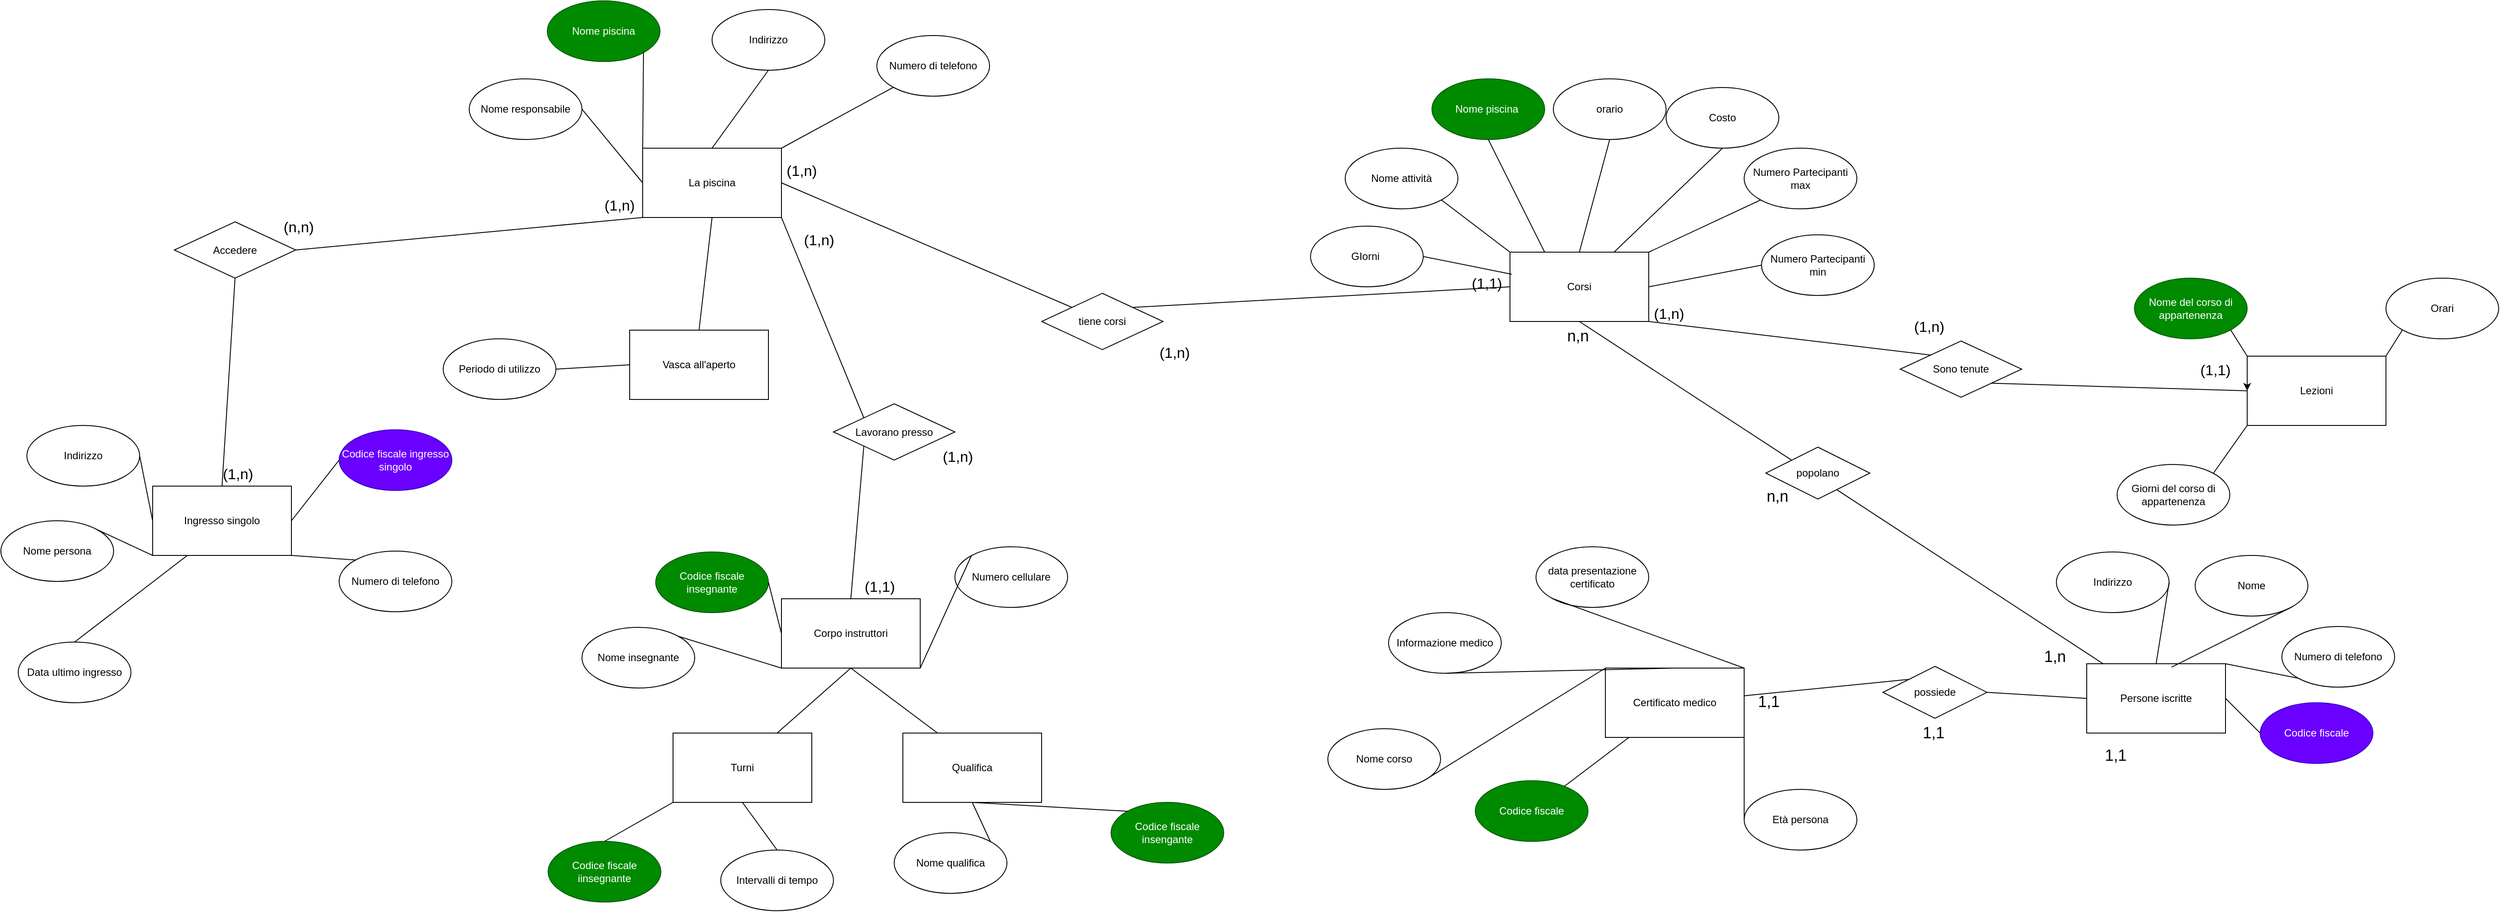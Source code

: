 <mxfile version="26.2.15" pages="2">
  <diagram name="schema ER piscina comunale " id="60LoKZrkTkgboB5h9j2W">
    <mxGraphModel dx="5344" dy="5073" grid="1" gridSize="10" guides="1" tooltips="1" connect="1" arrows="1" fold="1" page="1" pageScale="1" pageWidth="2339" pageHeight="3300" math="0" shadow="0">
      <root>
        <mxCell id="0" />
        <mxCell id="1" parent="0" />
        <mxCell id="o7PQwLzqyhst3-WY1f1G-1" value="La piscina" style="whiteSpace=wrap;html=1;align=center;" parent="1" vertex="1">
          <mxGeometry x="20" y="-10" width="160" height="80" as="geometry" />
        </mxCell>
        <mxCell id="o7PQwLzqyhst3-WY1f1G-2" value="Corsi" style="whiteSpace=wrap;html=1;align=center;" parent="1" vertex="1">
          <mxGeometry x="1020" y="110" width="160" height="80" as="geometry" />
        </mxCell>
        <mxCell id="o7PQwLzqyhst3-WY1f1G-3" value="Corpo instruttori" style="whiteSpace=wrap;html=1;align=center;" parent="1" vertex="1">
          <mxGeometry x="180" y="510" width="160" height="80" as="geometry" />
        </mxCell>
        <mxCell id="o7PQwLzqyhst3-WY1f1G-8" value="Nome piscina" style="ellipse;whiteSpace=wrap;html=1;align=center;fillColor=#008a00;fontColor=#ffffff;strokeColor=#005700;" parent="1" vertex="1">
          <mxGeometry x="-90" y="-180" width="130" height="70" as="geometry" />
        </mxCell>
        <mxCell id="o7PQwLzqyhst3-WY1f1G-9" value="Indirizzo" style="ellipse;whiteSpace=wrap;html=1;align=center;" parent="1" vertex="1">
          <mxGeometry x="100" y="-170" width="130" height="70" as="geometry" />
        </mxCell>
        <mxCell id="o7PQwLzqyhst3-WY1f1G-10" value="Numero di telefono" style="ellipse;whiteSpace=wrap;html=1;align=center;" parent="1" vertex="1">
          <mxGeometry x="290" y="-140" width="130" height="70" as="geometry" />
        </mxCell>
        <mxCell id="o7PQwLzqyhst3-WY1f1G-11" value="Nome responsabile" style="ellipse;whiteSpace=wrap;html=1;align=center;" parent="1" vertex="1">
          <mxGeometry x="-180" y="-90" width="130" height="70" as="geometry" />
        </mxCell>
        <mxCell id="o7PQwLzqyhst3-WY1f1G-17" value="Vasca all&#39;aperto" style="whiteSpace=wrap;html=1;align=center;" parent="1" vertex="1">
          <mxGeometry x="5" y="200" width="160" height="80" as="geometry" />
        </mxCell>
        <mxCell id="o7PQwLzqyhst3-WY1f1G-19" value="" style="endArrow=none;html=1;rounded=0;exitX=0;exitY=1;exitDx=0;exitDy=0;entryX=1;entryY=0;entryDx=0;entryDy=0;" parent="1" source="o7PQwLzqyhst3-WY1f1G-10" target="o7PQwLzqyhst3-WY1f1G-1" edge="1">
          <mxGeometry relative="1" as="geometry">
            <mxPoint x="280" y="170" as="sourcePoint" />
            <mxPoint x="440" y="170" as="targetPoint" />
          </mxGeometry>
        </mxCell>
        <mxCell id="o7PQwLzqyhst3-WY1f1G-20" value="" style="endArrow=none;html=1;rounded=0;exitX=0.5;exitY=1;exitDx=0;exitDy=0;entryX=0.5;entryY=0;entryDx=0;entryDy=0;" parent="1" source="o7PQwLzqyhst3-WY1f1G-9" target="o7PQwLzqyhst3-WY1f1G-1" edge="1">
          <mxGeometry relative="1" as="geometry">
            <mxPoint x="280" y="170" as="sourcePoint" />
            <mxPoint x="440" y="170" as="targetPoint" />
          </mxGeometry>
        </mxCell>
        <mxCell id="o7PQwLzqyhst3-WY1f1G-22" value="" style="endArrow=none;html=1;rounded=0;exitX=1;exitY=1;exitDx=0;exitDy=0;entryX=0;entryY=0;entryDx=0;entryDy=0;" parent="1" source="o7PQwLzqyhst3-WY1f1G-8" target="o7PQwLzqyhst3-WY1f1G-1" edge="1">
          <mxGeometry relative="1" as="geometry">
            <mxPoint x="280" y="170" as="sourcePoint" />
            <mxPoint x="440" y="170" as="targetPoint" />
          </mxGeometry>
        </mxCell>
        <mxCell id="o7PQwLzqyhst3-WY1f1G-23" value="" style="endArrow=none;html=1;rounded=0;exitX=1;exitY=0.5;exitDx=0;exitDy=0;entryX=0;entryY=0.5;entryDx=0;entryDy=0;" parent="1" source="o7PQwLzqyhst3-WY1f1G-11" target="o7PQwLzqyhst3-WY1f1G-1" edge="1">
          <mxGeometry relative="1" as="geometry">
            <mxPoint x="340" y="110" as="sourcePoint" />
            <mxPoint x="500" y="110" as="targetPoint" />
          </mxGeometry>
        </mxCell>
        <mxCell id="o7PQwLzqyhst3-WY1f1G-24" value="" style="endArrow=none;html=1;rounded=0;exitX=0.5;exitY=1;exitDx=0;exitDy=0;entryX=0.5;entryY=0;entryDx=0;entryDy=0;" parent="1" source="o7PQwLzqyhst3-WY1f1G-1" target="o7PQwLzqyhst3-WY1f1G-17" edge="1">
          <mxGeometry relative="1" as="geometry">
            <mxPoint x="370" y="190" as="sourcePoint" />
            <mxPoint x="530" y="190" as="targetPoint" />
          </mxGeometry>
        </mxCell>
        <mxCell id="o7PQwLzqyhst3-WY1f1G-27" value="Periodo di utilizzo" style="ellipse;whiteSpace=wrap;html=1;align=center;" parent="1" vertex="1">
          <mxGeometry x="-210" y="210" width="130" height="70" as="geometry" />
        </mxCell>
        <mxCell id="o7PQwLzqyhst3-WY1f1G-28" value="" style="endArrow=none;html=1;rounded=0;exitX=1;exitY=0.5;exitDx=0;exitDy=0;entryX=0;entryY=0.5;entryDx=0;entryDy=0;" parent="1" source="o7PQwLzqyhst3-WY1f1G-27" target="o7PQwLzqyhst3-WY1f1G-17" edge="1">
          <mxGeometry relative="1" as="geometry">
            <mxPoint x="300" y="170" as="sourcePoint" />
            <mxPoint x="460" y="170" as="targetPoint" />
          </mxGeometry>
        </mxCell>
        <mxCell id="o7PQwLzqyhst3-WY1f1G-29" value="Nome attività" style="ellipse;whiteSpace=wrap;html=1;align=center;" parent="1" vertex="1">
          <mxGeometry x="830" y="-10" width="130" height="70" as="geometry" />
        </mxCell>
        <mxCell id="o7PQwLzqyhst3-WY1f1G-30" value="Nome piscina&amp;nbsp;" style="ellipse;whiteSpace=wrap;html=1;align=center;fillColor=#008a00;fontColor=#ffffff;strokeColor=#005700;" parent="1" vertex="1">
          <mxGeometry x="930" y="-90" width="130" height="70" as="geometry" />
        </mxCell>
        <mxCell id="o7PQwLzqyhst3-WY1f1G-31" value="Costo" style="ellipse;whiteSpace=wrap;html=1;align=center;" parent="1" vertex="1">
          <mxGeometry x="1200" y="-80" width="130" height="70" as="geometry" />
        </mxCell>
        <mxCell id="o7PQwLzqyhst3-WY1f1G-32" value="Numero Partecipanti&lt;div&gt;min&lt;/div&gt;" style="ellipse;whiteSpace=wrap;html=1;align=center;" parent="1" vertex="1">
          <mxGeometry x="1310" y="90" width="130" height="70" as="geometry" />
        </mxCell>
        <mxCell id="o7PQwLzqyhst3-WY1f1G-44" value="Numero Partecipanti&lt;div&gt;max&lt;/div&gt;" style="ellipse;whiteSpace=wrap;html=1;align=center;" parent="1" vertex="1">
          <mxGeometry x="1290" y="-10" width="130" height="70" as="geometry" />
        </mxCell>
        <mxCell id="o7PQwLzqyhst3-WY1f1G-47" value="Lezioni" style="whiteSpace=wrap;html=1;align=center;" parent="1" vertex="1">
          <mxGeometry x="1870" y="230" width="160" height="80" as="geometry" />
        </mxCell>
        <mxCell id="o7PQwLzqyhst3-WY1f1G-48" value="" style="endArrow=none;html=1;rounded=0;entryX=1;entryY=1;entryDx=0;entryDy=0;exitX=0;exitY=0;exitDx=0;exitDy=0;" parent="1" source="o7PQwLzqyhst3-WY1f1G-2" target="o7PQwLzqyhst3-WY1f1G-29" edge="1">
          <mxGeometry relative="1" as="geometry">
            <mxPoint x="790" y="260" as="sourcePoint" />
            <mxPoint x="950" y="260" as="targetPoint" />
          </mxGeometry>
        </mxCell>
        <mxCell id="o7PQwLzqyhst3-WY1f1G-49" value="" style="endArrow=none;html=1;rounded=0;exitX=0.5;exitY=1;exitDx=0;exitDy=0;entryX=0.25;entryY=0;entryDx=0;entryDy=0;" parent="1" source="o7PQwLzqyhst3-WY1f1G-30" target="o7PQwLzqyhst3-WY1f1G-2" edge="1">
          <mxGeometry relative="1" as="geometry">
            <mxPoint x="1040" y="70" as="sourcePoint" />
            <mxPoint x="950" y="260" as="targetPoint" />
          </mxGeometry>
        </mxCell>
        <mxCell id="o7PQwLzqyhst3-WY1f1G-50" value="" style="endArrow=none;html=1;rounded=0;exitX=0.5;exitY=1;exitDx=0;exitDy=0;entryX=0.75;entryY=0;entryDx=0;entryDy=0;" parent="1" source="o7PQwLzqyhst3-WY1f1G-31" target="o7PQwLzqyhst3-WY1f1G-2" edge="1">
          <mxGeometry relative="1" as="geometry">
            <mxPoint x="790" y="360" as="sourcePoint" />
            <mxPoint x="950" y="360" as="targetPoint" />
          </mxGeometry>
        </mxCell>
        <mxCell id="o7PQwLzqyhst3-WY1f1G-51" value="" style="endArrow=none;html=1;rounded=0;exitX=0;exitY=1;exitDx=0;exitDy=0;entryX=1;entryY=0;entryDx=0;entryDy=0;" parent="1" source="o7PQwLzqyhst3-WY1f1G-44" target="o7PQwLzqyhst3-WY1f1G-2" edge="1">
          <mxGeometry relative="1" as="geometry">
            <mxPoint x="790" y="360" as="sourcePoint" />
            <mxPoint x="950" y="360" as="targetPoint" />
          </mxGeometry>
        </mxCell>
        <mxCell id="o7PQwLzqyhst3-WY1f1G-53" value="" style="endArrow=none;html=1;rounded=0;entryX=0;entryY=0.5;entryDx=0;entryDy=0;exitX=1;exitY=0.5;exitDx=0;exitDy=0;" parent="1" source="o7PQwLzqyhst3-WY1f1G-2" target="o7PQwLzqyhst3-WY1f1G-32" edge="1">
          <mxGeometry relative="1" as="geometry">
            <mxPoint x="790" y="360" as="sourcePoint" />
            <mxPoint x="950" y="360" as="targetPoint" />
          </mxGeometry>
        </mxCell>
        <mxCell id="o7PQwLzqyhst3-WY1f1G-58" value="Orari" style="ellipse;whiteSpace=wrap;html=1;align=center;" parent="1" vertex="1">
          <mxGeometry x="2030" y="140" width="130" height="70" as="geometry" />
        </mxCell>
        <mxCell id="o7PQwLzqyhst3-WY1f1G-60" value="Nome del corso di appartenenza" style="ellipse;whiteSpace=wrap;html=1;align=center;fillColor=#008a00;fontColor=#ffffff;strokeColor=#005700;" parent="1" vertex="1">
          <mxGeometry x="1740" y="140" width="130" height="70" as="geometry" />
        </mxCell>
        <mxCell id="o7PQwLzqyhst3-WY1f1G-61" value="Giorni del corso di appartenenza" style="ellipse;whiteSpace=wrap;html=1;align=center;" parent="1" vertex="1">
          <mxGeometry x="1720" y="355" width="130" height="70" as="geometry" />
        </mxCell>
        <mxCell id="o7PQwLzqyhst3-WY1f1G-62" value="" style="endArrow=none;html=1;rounded=0;exitX=0;exitY=1;exitDx=0;exitDy=0;entryX=1;entryY=0;entryDx=0;entryDy=0;" parent="1" source="o7PQwLzqyhst3-WY1f1G-58" target="o7PQwLzqyhst3-WY1f1G-47" edge="1">
          <mxGeometry relative="1" as="geometry">
            <mxPoint x="1610" y="180" as="sourcePoint" />
            <mxPoint x="1770" y="180" as="targetPoint" />
          </mxGeometry>
        </mxCell>
        <mxCell id="o7PQwLzqyhst3-WY1f1G-63" value="" style="endArrow=none;html=1;rounded=0;exitX=0;exitY=0;exitDx=0;exitDy=0;entryX=1;entryY=1;entryDx=0;entryDy=0;" parent="1" source="o7PQwLzqyhst3-WY1f1G-47" target="o7PQwLzqyhst3-WY1f1G-60" edge="1">
          <mxGeometry relative="1" as="geometry">
            <mxPoint x="1610" y="180" as="sourcePoint" />
            <mxPoint x="1770" y="180" as="targetPoint" />
          </mxGeometry>
        </mxCell>
        <mxCell id="o7PQwLzqyhst3-WY1f1G-64" value="" style="endArrow=none;html=1;rounded=0;exitX=0;exitY=1;exitDx=0;exitDy=0;entryX=1;entryY=0;entryDx=0;entryDy=0;" parent="1" source="o7PQwLzqyhst3-WY1f1G-47" target="o7PQwLzqyhst3-WY1f1G-61" edge="1">
          <mxGeometry relative="1" as="geometry">
            <mxPoint x="1610" y="180" as="sourcePoint" />
            <mxPoint x="1770" y="180" as="targetPoint" />
          </mxGeometry>
        </mxCell>
        <mxCell id="o7PQwLzqyhst3-WY1f1G-66" value="Codice fiscale insegnante" style="ellipse;whiteSpace=wrap;html=1;align=center;fillColor=#008a00;fontColor=#ffffff;strokeColor=#005700;" parent="1" vertex="1">
          <mxGeometry x="35" y="456" width="130" height="70" as="geometry" />
        </mxCell>
        <mxCell id="o7PQwLzqyhst3-WY1f1G-67" value="Nome insegnante" style="ellipse;whiteSpace=wrap;html=1;align=center;" parent="1" vertex="1">
          <mxGeometry x="-50" y="543" width="130" height="70" as="geometry" />
        </mxCell>
        <mxCell id="o7PQwLzqyhst3-WY1f1G-69" value="Numero cellulare" style="ellipse;whiteSpace=wrap;html=1;align=center;" parent="1" vertex="1">
          <mxGeometry x="380" y="450" width="130" height="70" as="geometry" />
        </mxCell>
        <mxCell id="o7PQwLzqyhst3-WY1f1G-71" value="Turni" style="whiteSpace=wrap;html=1;align=center;" parent="1" vertex="1">
          <mxGeometry x="55" y="665" width="160" height="80" as="geometry" />
        </mxCell>
        <mxCell id="o7PQwLzqyhst3-WY1f1G-72" value="" style="endArrow=none;html=1;rounded=0;exitX=0.5;exitY=1;exitDx=0;exitDy=0;entryX=0.75;entryY=0;entryDx=0;entryDy=0;" parent="1" source="o7PQwLzqyhst3-WY1f1G-3" target="o7PQwLzqyhst3-WY1f1G-71" edge="1">
          <mxGeometry relative="1" as="geometry">
            <mxPoint x="560" y="685" as="sourcePoint" />
            <mxPoint x="720" y="685" as="targetPoint" />
          </mxGeometry>
        </mxCell>
        <mxCell id="o7PQwLzqyhst3-WY1f1G-73" value="Qualifica" style="whiteSpace=wrap;html=1;align=center;" parent="1" vertex="1">
          <mxGeometry x="320" y="665" width="160" height="80" as="geometry" />
        </mxCell>
        <mxCell id="o7PQwLzqyhst3-WY1f1G-74" value="" style="endArrow=none;html=1;rounded=0;exitX=0.5;exitY=1;exitDx=0;exitDy=0;entryX=0.25;entryY=0;entryDx=0;entryDy=0;" parent="1" source="o7PQwLzqyhst3-WY1f1G-3" target="o7PQwLzqyhst3-WY1f1G-73" edge="1">
          <mxGeometry relative="1" as="geometry">
            <mxPoint x="610" y="695" as="sourcePoint" />
            <mxPoint x="770" y="695" as="targetPoint" />
          </mxGeometry>
        </mxCell>
        <mxCell id="o7PQwLzqyhst3-WY1f1G-75" value="Nome qualifica" style="ellipse;whiteSpace=wrap;html=1;align=center;" parent="1" vertex="1">
          <mxGeometry x="310" y="780" width="130" height="70" as="geometry" />
        </mxCell>
        <mxCell id="o7PQwLzqyhst3-WY1f1G-78" value="Codice fiscale insengante" style="ellipse;whiteSpace=wrap;html=1;align=center;fillColor=#008a00;fontColor=#ffffff;strokeColor=#005700;" parent="1" vertex="1">
          <mxGeometry x="560" y="745" width="130" height="70" as="geometry" />
        </mxCell>
        <mxCell id="o7PQwLzqyhst3-WY1f1G-79" value="" style="endArrow=none;html=1;rounded=0;exitX=0.5;exitY=1;exitDx=0;exitDy=0;entryX=1;entryY=0;entryDx=0;entryDy=0;" parent="1" source="o7PQwLzqyhst3-WY1f1G-73" target="o7PQwLzqyhst3-WY1f1G-75" edge="1">
          <mxGeometry relative="1" as="geometry">
            <mxPoint x="430" y="865" as="sourcePoint" />
            <mxPoint x="310" y="975" as="targetPoint" />
          </mxGeometry>
        </mxCell>
        <mxCell id="o7PQwLzqyhst3-WY1f1G-80" value="" style="endArrow=none;html=1;rounded=0;exitX=0;exitY=0;exitDx=0;exitDy=0;entryX=0.5;entryY=1;entryDx=0;entryDy=0;" parent="1" source="o7PQwLzqyhst3-WY1f1G-78" target="o7PQwLzqyhst3-WY1f1G-73" edge="1">
          <mxGeometry relative="1" as="geometry">
            <mxPoint x="610" y="735" as="sourcePoint" />
            <mxPoint x="770" y="735" as="targetPoint" />
          </mxGeometry>
        </mxCell>
        <mxCell id="o7PQwLzqyhst3-WY1f1G-81" value="" style="endArrow=none;html=1;rounded=0;exitX=0;exitY=0.5;exitDx=0;exitDy=0;entryX=1;entryY=0.5;entryDx=0;entryDy=0;" parent="1" source="o7PQwLzqyhst3-WY1f1G-3" target="o7PQwLzqyhst3-WY1f1G-66" edge="1">
          <mxGeometry relative="1" as="geometry">
            <mxPoint x="610" y="735" as="sourcePoint" />
            <mxPoint x="770" y="735" as="targetPoint" />
          </mxGeometry>
        </mxCell>
        <mxCell id="o7PQwLzqyhst3-WY1f1G-82" value="" style="endArrow=none;html=1;rounded=0;exitX=0;exitY=0;exitDx=0;exitDy=0;entryX=1;entryY=1;entryDx=0;entryDy=0;" parent="1" source="o7PQwLzqyhst3-WY1f1G-69" target="o7PQwLzqyhst3-WY1f1G-3" edge="1">
          <mxGeometry relative="1" as="geometry">
            <mxPoint x="610" y="735" as="sourcePoint" />
            <mxPoint x="770" y="735" as="targetPoint" />
          </mxGeometry>
        </mxCell>
        <mxCell id="o7PQwLzqyhst3-WY1f1G-83" value="" style="endArrow=none;html=1;rounded=0;exitX=1;exitY=0;exitDx=0;exitDy=0;entryX=0;entryY=1;entryDx=0;entryDy=0;" parent="1" source="o7PQwLzqyhst3-WY1f1G-67" target="o7PQwLzqyhst3-WY1f1G-3" edge="1">
          <mxGeometry relative="1" as="geometry">
            <mxPoint x="610" y="735" as="sourcePoint" />
            <mxPoint x="770" y="735" as="targetPoint" />
          </mxGeometry>
        </mxCell>
        <mxCell id="o7PQwLzqyhst3-WY1f1G-84" value="Intervalli di tempo" style="ellipse;whiteSpace=wrap;html=1;align=center;" parent="1" vertex="1">
          <mxGeometry x="110" y="800" width="130" height="70" as="geometry" />
        </mxCell>
        <mxCell id="o7PQwLzqyhst3-WY1f1G-85" value="" style="endArrow=none;html=1;rounded=0;exitX=0.5;exitY=1;exitDx=0;exitDy=0;entryX=0.5;entryY=0;entryDx=0;entryDy=0;" parent="1" source="o7PQwLzqyhst3-WY1f1G-71" target="o7PQwLzqyhst3-WY1f1G-84" edge="1">
          <mxGeometry relative="1" as="geometry">
            <mxPoint x="610" y="845" as="sourcePoint" />
            <mxPoint x="770" y="845" as="targetPoint" />
          </mxGeometry>
        </mxCell>
        <mxCell id="o7PQwLzqyhst3-WY1f1G-86" value="Codice fiscale iinsegnante" style="ellipse;whiteSpace=wrap;html=1;align=center;fillColor=#008a00;fontColor=#ffffff;strokeColor=#005700;" parent="1" vertex="1">
          <mxGeometry x="-89" y="790" width="130" height="70" as="geometry" />
        </mxCell>
        <mxCell id="o7PQwLzqyhst3-WY1f1G-87" value="" style="endArrow=none;html=1;rounded=0;exitX=0;exitY=1;exitDx=0;exitDy=0;entryX=0.5;entryY=0;entryDx=0;entryDy=0;" parent="1" source="o7PQwLzqyhst3-WY1f1G-71" target="o7PQwLzqyhst3-WY1f1G-86" edge="1">
          <mxGeometry relative="1" as="geometry">
            <mxPoint x="130" y="895" as="sourcePoint" />
            <mxPoint x="130" y="945" as="targetPoint" />
          </mxGeometry>
        </mxCell>
        <mxCell id="o7PQwLzqyhst3-WY1f1G-89" value="Persone iscritte" style="whiteSpace=wrap;html=1;align=center;" parent="1" vertex="1">
          <mxGeometry x="1685" y="585" width="160" height="80" as="geometry" />
        </mxCell>
        <mxCell id="o7PQwLzqyhst3-WY1f1G-90" value="Indirizzo" style="ellipse;whiteSpace=wrap;html=1;align=center;" parent="1" vertex="1">
          <mxGeometry x="1650" y="456" width="130" height="70" as="geometry" />
        </mxCell>
        <mxCell id="o7PQwLzqyhst3-WY1f1G-106" value="Codice fiscale" style="ellipse;whiteSpace=wrap;html=1;align=center;fillColor=#6a00ff;fontColor=#ffffff;strokeColor=#3700CC;" parent="1" vertex="1">
          <mxGeometry x="1885" y="630" width="130" height="70" as="geometry" />
        </mxCell>
        <mxCell id="o7PQwLzqyhst3-WY1f1G-107" value="" style="endArrow=none;html=1;rounded=0;entryX=0;entryY=0.5;entryDx=0;entryDy=0;exitX=1;exitY=0.5;exitDx=0;exitDy=0;" parent="1" source="o7PQwLzqyhst3-WY1f1G-89" target="o7PQwLzqyhst3-WY1f1G-106" edge="1">
          <mxGeometry relative="1" as="geometry">
            <mxPoint x="1925" y="505" as="sourcePoint" />
            <mxPoint x="2085" y="505" as="targetPoint" />
          </mxGeometry>
        </mxCell>
        <mxCell id="o7PQwLzqyhst3-WY1f1G-113" value="Numero di telefono" style="ellipse;whiteSpace=wrap;html=1;align=center;" parent="1" vertex="1">
          <mxGeometry x="1910" y="542" width="130" height="70" as="geometry" />
        </mxCell>
        <mxCell id="o7PQwLzqyhst3-WY1f1G-114" value="Nome" style="ellipse;whiteSpace=wrap;html=1;align=center;" parent="1" vertex="1">
          <mxGeometry x="1810" y="460" width="130" height="70" as="geometry" />
        </mxCell>
        <mxCell id="o7PQwLzqyhst3-WY1f1G-118" value="" style="endArrow=none;html=1;rounded=0;exitX=1;exitY=0.5;exitDx=0;exitDy=0;entryX=0.5;entryY=0;entryDx=0;entryDy=0;" parent="1" source="o7PQwLzqyhst3-WY1f1G-90" target="o7PQwLzqyhst3-WY1f1G-89" edge="1">
          <mxGeometry relative="1" as="geometry">
            <mxPoint x="1925" y="715" as="sourcePoint" />
            <mxPoint x="2085" y="715" as="targetPoint" />
          </mxGeometry>
        </mxCell>
        <mxCell id="o7PQwLzqyhst3-WY1f1G-119" value="" style="endArrow=none;html=1;rounded=0;entryX=0;entryY=1;entryDx=0;entryDy=0;exitX=1;exitY=0;exitDx=0;exitDy=0;" parent="1" source="o7PQwLzqyhst3-WY1f1G-89" target="o7PQwLzqyhst3-WY1f1G-113" edge="1">
          <mxGeometry relative="1" as="geometry">
            <mxPoint x="1925" y="715" as="sourcePoint" />
            <mxPoint x="2085" y="715" as="targetPoint" />
          </mxGeometry>
        </mxCell>
        <mxCell id="o7PQwLzqyhst3-WY1f1G-122" value="Ingresso singolo" style="whiteSpace=wrap;html=1;align=center;" parent="1" vertex="1">
          <mxGeometry x="-545" y="380" width="160" height="80" as="geometry" />
        </mxCell>
        <mxCell id="o7PQwLzqyhst3-WY1f1G-123" value="Indirizzo" style="ellipse;whiteSpace=wrap;html=1;align=center;" parent="1" vertex="1">
          <mxGeometry x="-690" y="310" width="130" height="70" as="geometry" />
        </mxCell>
        <mxCell id="o7PQwLzqyhst3-WY1f1G-124" value="Codice fiscale ingresso singolo" style="ellipse;whiteSpace=wrap;html=1;align=center;fillColor=#6a00ff;fontColor=#ffffff;strokeColor=#3700CC;" parent="1" vertex="1">
          <mxGeometry x="-330" y="315" width="130" height="70" as="geometry" />
        </mxCell>
        <mxCell id="o7PQwLzqyhst3-WY1f1G-125" value="" style="endArrow=none;html=1;rounded=0;entryX=0;entryY=0.5;entryDx=0;entryDy=0;exitX=1;exitY=0.5;exitDx=0;exitDy=0;" parent="1" source="o7PQwLzqyhst3-WY1f1G-122" target="o7PQwLzqyhst3-WY1f1G-124" edge="1">
          <mxGeometry relative="1" as="geometry">
            <mxPoint x="-305" y="300" as="sourcePoint" />
            <mxPoint x="-145" y="300" as="targetPoint" />
          </mxGeometry>
        </mxCell>
        <mxCell id="o7PQwLzqyhst3-WY1f1G-126" value="Numero di telefono" style="ellipse;whiteSpace=wrap;html=1;align=center;" parent="1" vertex="1">
          <mxGeometry x="-330" y="455" width="130" height="70" as="geometry" />
        </mxCell>
        <mxCell id="o7PQwLzqyhst3-WY1f1G-127" value="Nome persona" style="ellipse;whiteSpace=wrap;html=1;align=center;" parent="1" vertex="1">
          <mxGeometry x="-720" y="420" width="130" height="70" as="geometry" />
        </mxCell>
        <mxCell id="o7PQwLzqyhst3-WY1f1G-128" value="" style="endArrow=none;html=1;rounded=0;exitX=1;exitY=0.5;exitDx=0;exitDy=0;entryX=0;entryY=0.5;entryDx=0;entryDy=0;" parent="1" source="o7PQwLzqyhst3-WY1f1G-123" target="o7PQwLzqyhst3-WY1f1G-122" edge="1">
          <mxGeometry relative="1" as="geometry">
            <mxPoint x="-305" y="510" as="sourcePoint" />
            <mxPoint x="-145" y="510" as="targetPoint" />
          </mxGeometry>
        </mxCell>
        <mxCell id="o7PQwLzqyhst3-WY1f1G-131" value="" style="endArrow=none;html=1;rounded=0;exitX=1;exitY=0;exitDx=0;exitDy=0;entryX=0;entryY=1;entryDx=0;entryDy=0;" parent="1" source="o7PQwLzqyhst3-WY1f1G-127" target="o7PQwLzqyhst3-WY1f1G-122" edge="1">
          <mxGeometry relative="1" as="geometry">
            <mxPoint x="-305" y="340" as="sourcePoint" />
            <mxPoint x="-145" y="340" as="targetPoint" />
          </mxGeometry>
        </mxCell>
        <mxCell id="o7PQwLzqyhst3-WY1f1G-132" value="" style="endArrow=none;html=1;rounded=0;entryX=0;entryY=0;entryDx=0;entryDy=0;exitX=1;exitY=1;exitDx=0;exitDy=0;" parent="1" source="o7PQwLzqyhst3-WY1f1G-122" target="o7PQwLzqyhst3-WY1f1G-126" edge="1">
          <mxGeometry relative="1" as="geometry">
            <mxPoint x="-305" y="340" as="sourcePoint" />
            <mxPoint x="-145" y="340" as="targetPoint" />
          </mxGeometry>
        </mxCell>
        <mxCell id="o7PQwLzqyhst3-WY1f1G-137" value="data presentazione certificato" style="ellipse;whiteSpace=wrap;html=1;align=center;" parent="1" vertex="1">
          <mxGeometry x="1050" y="450" width="130" height="70" as="geometry" />
        </mxCell>
        <mxCell id="o7PQwLzqyhst3-WY1f1G-138" value="Informazione medico" style="ellipse;whiteSpace=wrap;html=1;align=center;" parent="1" vertex="1">
          <mxGeometry x="880" y="526" width="130" height="70" as="geometry" />
        </mxCell>
        <mxCell id="o7PQwLzqyhst3-WY1f1G-139" value="Nome corso" style="ellipse;whiteSpace=wrap;html=1;align=center;" parent="1" vertex="1">
          <mxGeometry x="810" y="660" width="130" height="70" as="geometry" />
        </mxCell>
        <mxCell id="o7PQwLzqyhst3-WY1f1G-140" value="Data ultimo ingresso" style="ellipse;whiteSpace=wrap;html=1;align=center;" parent="1" vertex="1">
          <mxGeometry x="-700" y="560" width="130" height="70" as="geometry" />
        </mxCell>
        <mxCell id="o7PQwLzqyhst3-WY1f1G-141" value="Certificato medico" style="whiteSpace=wrap;html=1;align=center;" parent="1" vertex="1">
          <mxGeometry x="1130" y="590" width="160" height="80" as="geometry" />
        </mxCell>
        <mxCell id="o7PQwLzqyhst3-WY1f1G-144" value="" style="endArrow=none;html=1;rounded=0;exitX=0.5;exitY=0;exitDx=0;exitDy=0;entryX=0.25;entryY=1;entryDx=0;entryDy=0;" parent="1" source="o7PQwLzqyhst3-WY1f1G-140" target="o7PQwLzqyhst3-WY1f1G-122" edge="1">
          <mxGeometry relative="1" as="geometry">
            <mxPoint x="-165" y="300" as="sourcePoint" />
            <mxPoint x="-5" y="300" as="targetPoint" />
          </mxGeometry>
        </mxCell>
        <mxCell id="o7PQwLzqyhst3-WY1f1G-146" value="Età persona" style="ellipse;whiteSpace=wrap;html=1;align=center;" parent="1" vertex="1">
          <mxGeometry x="1290" y="730" width="130" height="70" as="geometry" />
        </mxCell>
        <mxCell id="o7PQwLzqyhst3-WY1f1G-148" value="" style="endArrow=none;html=1;rounded=0;exitX=0.5;exitY=1;exitDx=0;exitDy=0;entryX=0.5;entryY=0;entryDx=0;entryDy=0;" parent="1" source="o7PQwLzqyhst3-WY1f1G-138" target="o7PQwLzqyhst3-WY1f1G-141" edge="1">
          <mxGeometry relative="1" as="geometry">
            <mxPoint x="590" y="530" as="sourcePoint" />
            <mxPoint x="750" y="530" as="targetPoint" />
          </mxGeometry>
        </mxCell>
        <mxCell id="o7PQwLzqyhst3-WY1f1G-149" value="" style="endArrow=none;html=1;rounded=0;entryX=0;entryY=1;entryDx=0;entryDy=0;exitX=1;exitY=0;exitDx=0;exitDy=0;" parent="1" source="o7PQwLzqyhst3-WY1f1G-141" target="o7PQwLzqyhst3-WY1f1G-137" edge="1">
          <mxGeometry relative="1" as="geometry">
            <mxPoint x="590" y="530" as="sourcePoint" />
            <mxPoint x="750" y="530" as="targetPoint" />
          </mxGeometry>
        </mxCell>
        <mxCell id="o7PQwLzqyhst3-WY1f1G-150" value="" style="endArrow=none;html=1;rounded=0;entryX=0;entryY=0.5;entryDx=0;entryDy=0;exitX=1;exitY=0.5;exitDx=0;exitDy=0;" parent="1" source="o7PQwLzqyhst3-WY1f1G-141" target="o7PQwLzqyhst3-WY1f1G-146" edge="1">
          <mxGeometry relative="1" as="geometry">
            <mxPoint x="590" y="530" as="sourcePoint" />
            <mxPoint x="750" y="530" as="targetPoint" />
          </mxGeometry>
        </mxCell>
        <mxCell id="o7PQwLzqyhst3-WY1f1G-153" value="" style="endArrow=none;html=1;rounded=0;entryX=0;entryY=0;entryDx=0;entryDy=0;exitX=1;exitY=1;exitDx=0;exitDy=0;" parent="1" source="o7PQwLzqyhst3-WY1f1G-139" target="o7PQwLzqyhst3-WY1f1G-141" edge="1">
          <mxGeometry relative="1" as="geometry">
            <mxPoint x="640" y="720" as="sourcePoint" />
            <mxPoint x="800" y="720" as="targetPoint" />
          </mxGeometry>
        </mxCell>
        <mxCell id="o7PQwLzqyhst3-WY1f1G-159" value="tiene corsi" style="shape=rhombus;perimeter=rhombusPerimeter;whiteSpace=wrap;html=1;align=center;" parent="1" vertex="1">
          <mxGeometry x="480" y="157.5" width="140" height="65" as="geometry" />
        </mxCell>
        <mxCell id="o7PQwLzqyhst3-WY1f1G-160" value="Lavorano presso" style="shape=rhombus;perimeter=rhombusPerimeter;whiteSpace=wrap;html=1;align=center;" parent="1" vertex="1">
          <mxGeometry x="240" y="285" width="140" height="65" as="geometry" />
        </mxCell>
        <mxCell id="o7PQwLzqyhst3-WY1f1G-162" value="Sono tenute" style="shape=rhombus;perimeter=rhombusPerimeter;whiteSpace=wrap;html=1;align=center;" parent="1" vertex="1">
          <mxGeometry x="1470" y="212.5" width="140" height="65" as="geometry" />
        </mxCell>
        <mxCell id="o7PQwLzqyhst3-WY1f1G-165" value="" style="endArrow=none;html=1;rounded=0;entryX=0;entryY=0;entryDx=0;entryDy=0;exitX=1;exitY=0.5;exitDx=0;exitDy=0;" parent="1" source="o7PQwLzqyhst3-WY1f1G-1" target="o7PQwLzqyhst3-WY1f1G-159" edge="1">
          <mxGeometry relative="1" as="geometry">
            <mxPoint x="670" y="320" as="sourcePoint" />
            <mxPoint x="830" y="320" as="targetPoint" />
          </mxGeometry>
        </mxCell>
        <mxCell id="o7PQwLzqyhst3-WY1f1G-166" value="" style="endArrow=none;html=1;rounded=0;entryX=0;entryY=0.5;entryDx=0;entryDy=0;exitX=1;exitY=0;exitDx=0;exitDy=0;" parent="1" source="o7PQwLzqyhst3-WY1f1G-159" target="o7PQwLzqyhst3-WY1f1G-2" edge="1">
          <mxGeometry relative="1" as="geometry">
            <mxPoint x="590" y="420" as="sourcePoint" />
            <mxPoint x="750" y="420" as="targetPoint" />
          </mxGeometry>
        </mxCell>
        <mxCell id="o7PQwLzqyhst3-WY1f1G-168" value="" style="endArrow=none;html=1;rounded=0;exitX=0;exitY=0;exitDx=0;exitDy=0;entryX=1;entryY=1;entryDx=0;entryDy=0;" parent="1" source="o7PQwLzqyhst3-WY1f1G-160" target="o7PQwLzqyhst3-WY1f1G-1" edge="1">
          <mxGeometry relative="1" as="geometry">
            <mxPoint x="590" y="420" as="sourcePoint" />
            <mxPoint x="750" y="420" as="targetPoint" />
          </mxGeometry>
        </mxCell>
        <mxCell id="o7PQwLzqyhst3-WY1f1G-169" value="" style="endArrow=none;html=1;rounded=0;exitX=0.5;exitY=0;exitDx=0;exitDy=0;entryX=0;entryY=1;entryDx=0;entryDy=0;" parent="1" source="o7PQwLzqyhst3-WY1f1G-3" target="o7PQwLzqyhst3-WY1f1G-160" edge="1">
          <mxGeometry relative="1" as="geometry">
            <mxPoint x="590" y="420" as="sourcePoint" />
            <mxPoint x="750" y="420" as="targetPoint" />
          </mxGeometry>
        </mxCell>
        <mxCell id="o7PQwLzqyhst3-WY1f1G-170" value="" style="endArrow=none;html=1;rounded=0;exitX=1;exitY=1;exitDx=0;exitDy=0;entryX=0;entryY=0;entryDx=0;entryDy=0;" parent="1" source="o7PQwLzqyhst3-WY1f1G-2" target="o7PQwLzqyhst3-WY1f1G-162" edge="1">
          <mxGeometry relative="1" as="geometry">
            <mxPoint x="990" y="470" as="sourcePoint" />
            <mxPoint x="1150" y="470" as="targetPoint" />
          </mxGeometry>
        </mxCell>
        <mxCell id="o7PQwLzqyhst3-WY1f1G-171" value="" style="endArrow=none;html=1;rounded=0;exitX=0;exitY=0.5;exitDx=0;exitDy=0;entryX=1;entryY=1;entryDx=0;entryDy=0;" parent="1" source="o7PQwLzqyhst3-WY1f1G-47" target="o7PQwLzqyhst3-WY1f1G-162" edge="1">
          <mxGeometry relative="1" as="geometry">
            <mxPoint x="1850" y="260" as="sourcePoint" />
            <mxPoint x="1150" y="470" as="targetPoint" />
          </mxGeometry>
        </mxCell>
        <mxCell id="o7PQwLzqyhst3-WY1f1G-172" style="edgeStyle=orthogonalEdgeStyle;rounded=0;orthogonalLoop=1;jettySize=auto;html=1;exitX=0;exitY=0.25;exitDx=0;exitDy=0;entryX=0;entryY=0.5;entryDx=0;entryDy=0;" parent="1" source="o7PQwLzqyhst3-WY1f1G-47" target="o7PQwLzqyhst3-WY1f1G-47" edge="1">
          <mxGeometry relative="1" as="geometry" />
        </mxCell>
        <mxCell id="o7PQwLzqyhst3-WY1f1G-178" value="Accedere" style="shape=rhombus;perimeter=rhombusPerimeter;whiteSpace=wrap;html=1;align=center;" parent="1" vertex="1">
          <mxGeometry x="-520" y="75" width="140" height="65" as="geometry" />
        </mxCell>
        <mxCell id="o7PQwLzqyhst3-WY1f1G-179" value="" style="endArrow=none;html=1;rounded=0;exitX=0.5;exitY=0;exitDx=0;exitDy=0;entryX=0.5;entryY=1;entryDx=0;entryDy=0;" parent="1" source="o7PQwLzqyhst3-WY1f1G-122" target="o7PQwLzqyhst3-WY1f1G-178" edge="1">
          <mxGeometry relative="1" as="geometry">
            <mxPoint x="-170" y="290" as="sourcePoint" />
            <mxPoint x="-10" y="290" as="targetPoint" />
          </mxGeometry>
        </mxCell>
        <mxCell id="o7PQwLzqyhst3-WY1f1G-180" value="" style="endArrow=none;html=1;rounded=0;exitX=1;exitY=0.5;exitDx=0;exitDy=0;entryX=0;entryY=1;entryDx=0;entryDy=0;" parent="1" source="o7PQwLzqyhst3-WY1f1G-178" target="o7PQwLzqyhst3-WY1f1G-1" edge="1">
          <mxGeometry relative="1" as="geometry">
            <mxPoint x="-260" y="260" as="sourcePoint" />
            <mxPoint x="-100" y="260" as="targetPoint" />
          </mxGeometry>
        </mxCell>
        <mxCell id="ZkE0UXKAIAXV_okW2OQ2-5" value="(1,n)" style="text;strokeColor=none;fillColor=none;spacingLeft=4;spacingRight=4;overflow=hidden;rotatable=0;points=[[0,0.5],[1,0.5]];portConstraint=eastwest;fontSize=17;whiteSpace=wrap;html=1;" parent="1" vertex="1">
          <mxGeometry x="-30" y="40" width="70" height="30" as="geometry" />
        </mxCell>
        <mxCell id="ZkE0UXKAIAXV_okW2OQ2-7" value="(1,n)" style="text;strokeColor=none;fillColor=none;spacingLeft=4;spacingRight=4;overflow=hidden;rotatable=0;points=[[0,0.5],[1,0.5]];portConstraint=eastwest;fontSize=17;whiteSpace=wrap;html=1;" parent="1" vertex="1">
          <mxGeometry x="-470" y="350" width="70" height="30" as="geometry" />
        </mxCell>
        <mxCell id="ZkE0UXKAIAXV_okW2OQ2-8" value="(n,n)" style="text;strokeColor=none;fillColor=none;spacingLeft=4;spacingRight=4;overflow=hidden;rotatable=0;points=[[0,0.5],[1,0.5]];portConstraint=eastwest;fontSize=17;whiteSpace=wrap;html=1;" parent="1" vertex="1">
          <mxGeometry x="-400" y="65" width="50" height="30" as="geometry" />
        </mxCell>
        <mxCell id="ZkE0UXKAIAXV_okW2OQ2-9" value="(1,n)" style="text;strokeColor=none;fillColor=none;spacingLeft=4;spacingRight=4;overflow=hidden;rotatable=0;points=[[0,0.5],[1,0.5]];portConstraint=eastwest;fontSize=17;whiteSpace=wrap;html=1;" parent="1" vertex="1">
          <mxGeometry x="200" y="80" width="70" height="30" as="geometry" />
        </mxCell>
        <mxCell id="ZkE0UXKAIAXV_okW2OQ2-10" value="(1,1)" style="text;strokeColor=none;fillColor=none;spacingLeft=4;spacingRight=4;overflow=hidden;rotatable=0;points=[[0,0.5],[1,0.5]];portConstraint=eastwest;fontSize=17;whiteSpace=wrap;html=1;" parent="1" vertex="1">
          <mxGeometry x="270" y="480" width="50" height="30" as="geometry" />
        </mxCell>
        <mxCell id="ZkE0UXKAIAXV_okW2OQ2-11" value="(1,n)" style="text;strokeColor=none;fillColor=none;spacingLeft=4;spacingRight=4;overflow=hidden;rotatable=0;points=[[0,0.5],[1,0.5]];portConstraint=eastwest;fontSize=17;whiteSpace=wrap;html=1;" parent="1" vertex="1">
          <mxGeometry x="360" y="330" width="80" height="40" as="geometry" />
        </mxCell>
        <mxCell id="ZkE0UXKAIAXV_okW2OQ2-12" value="(1,n)" style="text;strokeColor=none;fillColor=none;spacingLeft=4;spacingRight=4;overflow=hidden;rotatable=0;points=[[0,0.5],[1,0.5]];portConstraint=eastwest;fontSize=17;whiteSpace=wrap;html=1;" parent="1" vertex="1">
          <mxGeometry x="180" width="70" height="30" as="geometry" />
        </mxCell>
        <mxCell id="ZkE0UXKAIAXV_okW2OQ2-13" value="(1,1)" style="text;strokeColor=none;fillColor=none;spacingLeft=4;spacingRight=4;overflow=hidden;rotatable=0;points=[[0,0.5],[1,0.5]];portConstraint=eastwest;fontSize=17;whiteSpace=wrap;html=1;" parent="1" vertex="1">
          <mxGeometry x="970" y="130" width="70" height="30" as="geometry" />
        </mxCell>
        <mxCell id="ZkE0UXKAIAXV_okW2OQ2-14" value="(1,n)" style="text;strokeColor=none;fillColor=none;spacingLeft=4;spacingRight=4;overflow=hidden;rotatable=0;points=[[0,0.5],[1,0.5]];portConstraint=eastwest;fontSize=17;whiteSpace=wrap;html=1;" parent="1" vertex="1">
          <mxGeometry x="610" y="210" width="50" height="30" as="geometry" />
        </mxCell>
        <mxCell id="ZkE0UXKAIAXV_okW2OQ2-18" value="(1,n)" style="text;strokeColor=none;fillColor=none;spacingLeft=4;spacingRight=4;overflow=hidden;rotatable=0;points=[[0,0.5],[1,0.5]];portConstraint=eastwest;fontSize=17;whiteSpace=wrap;html=1;" parent="1" vertex="1">
          <mxGeometry x="1480" y="180" width="50" height="30" as="geometry" />
        </mxCell>
        <mxCell id="ZkE0UXKAIAXV_okW2OQ2-20" value="(1,n)" style="text;strokeColor=none;fillColor=none;spacingLeft=4;spacingRight=4;overflow=hidden;rotatable=0;points=[[0,0.5],[1,0.5]];portConstraint=eastwest;fontSize=17;whiteSpace=wrap;html=1;" parent="1" vertex="1">
          <mxGeometry x="1180" y="165" width="70" height="30" as="geometry" />
        </mxCell>
        <mxCell id="ZkE0UXKAIAXV_okW2OQ2-21" value="(1,1)" style="text;strokeColor=none;fillColor=none;spacingLeft=4;spacingRight=4;overflow=hidden;rotatable=0;points=[[0,0.5],[1,0.5]];portConstraint=eastwest;fontSize=17;whiteSpace=wrap;html=1;" parent="1" vertex="1">
          <mxGeometry x="1810" y="230" width="70" height="30" as="geometry" />
        </mxCell>
        <mxCell id="dI3utBJC0QM0Owt8jOkh-1" value="GIorni&amp;nbsp;" style="ellipse;whiteSpace=wrap;html=1;align=center;" parent="1" vertex="1">
          <mxGeometry x="790" y="80" width="130" height="70" as="geometry" />
        </mxCell>
        <mxCell id="dI3utBJC0QM0Owt8jOkh-2" value="" style="endArrow=none;html=1;rounded=0;exitX=1;exitY=0.5;exitDx=0;exitDy=0;entryX=0.744;entryY=0.183;entryDx=0;entryDy=0;entryPerimeter=0;" parent="1" source="dI3utBJC0QM0Owt8jOkh-1" target="ZkE0UXKAIAXV_okW2OQ2-13" edge="1">
          <mxGeometry relative="1" as="geometry">
            <mxPoint x="2059" y="350" as="sourcePoint" />
            <mxPoint x="2040" y="320" as="targetPoint" />
          </mxGeometry>
        </mxCell>
        <mxCell id="0rV8qlsCXhWPeD7GswSE-1" value="Codice fiscale" style="ellipse;whiteSpace=wrap;html=1;align=center;fillColor=#008a00;fontColor=#ffffff;strokeColor=#005700;" parent="1" vertex="1">
          <mxGeometry x="980" y="720" width="130" height="70" as="geometry" />
        </mxCell>
        <mxCell id="0rV8qlsCXhWPeD7GswSE-6" value="" style="endArrow=none;html=1;rounded=0;" parent="1" source="o7PQwLzqyhst3-WY1f1G-141" target="0rV8qlsCXhWPeD7GswSE-1" edge="1">
          <mxGeometry relative="1" as="geometry">
            <mxPoint x="870" y="790" as="sourcePoint" />
            <mxPoint x="1030" y="790" as="targetPoint" />
          </mxGeometry>
        </mxCell>
        <mxCell id="XtDgETUU7wZMWdhYTf1n-14" value="" style="endArrow=none;html=1;rounded=0;exitX=0.5;exitY=1;exitDx=0;exitDy=0;" parent="1" source="o7PQwLzqyhst3-WY1f1G-2" target="o7PQwLzqyhst3-WY1f1G-89" edge="1">
          <mxGeometry relative="1" as="geometry">
            <mxPoint x="1200" y="430" as="sourcePoint" />
            <mxPoint x="1360" y="430" as="targetPoint" />
          </mxGeometry>
        </mxCell>
        <mxCell id="XtDgETUU7wZMWdhYTf1n-15" value="popolano" style="shape=rhombus;perimeter=rhombusPerimeter;whiteSpace=wrap;html=1;align=center;" parent="1" vertex="1">
          <mxGeometry x="1315" y="335" width="120" height="60" as="geometry" />
        </mxCell>
        <mxCell id="XtDgETUU7wZMWdhYTf1n-17" value="1,n" style="text;strokeColor=none;fillColor=none;spacingLeft=4;spacingRight=4;overflow=hidden;rotatable=0;points=[[0,0.5],[1,0.5]];portConstraint=eastwest;fontSize=18;whiteSpace=wrap;html=1;" parent="1" vertex="1">
          <mxGeometry x="1630" y="560" width="90" height="36" as="geometry" />
        </mxCell>
        <mxCell id="XtDgETUU7wZMWdhYTf1n-19" value="n,n" style="text;strokeColor=none;fillColor=none;spacingLeft=4;spacingRight=4;overflow=hidden;rotatable=0;points=[[0,0.5],[1,0.5]];portConstraint=eastwest;fontSize=18;whiteSpace=wrap;html=1;" parent="1" vertex="1">
          <mxGeometry x="1080" y="190" width="90" height="36" as="geometry" />
        </mxCell>
        <mxCell id="XtDgETUU7wZMWdhYTf1n-20" value="n,n" style="text;strokeColor=none;fillColor=none;spacingLeft=4;spacingRight=4;overflow=hidden;rotatable=0;points=[[0,0.5],[1,0.5]];portConstraint=eastwest;fontSize=18;whiteSpace=wrap;html=1;" parent="1" vertex="1">
          <mxGeometry x="1310" y="374.5" width="90" height="36" as="geometry" />
        </mxCell>
        <mxCell id="XtDgETUU7wZMWdhYTf1n-21" value="" style="endArrow=none;html=1;rounded=0;entryX=0.611;entryY=0.049;entryDx=0;entryDy=0;entryPerimeter=0;exitX=1;exitY=1;exitDx=0;exitDy=0;" parent="1" source="o7PQwLzqyhst3-WY1f1G-114" target="o7PQwLzqyhst3-WY1f1G-89" edge="1">
          <mxGeometry relative="1" as="geometry">
            <mxPoint x="1340" y="470" as="sourcePoint" />
            <mxPoint x="1500" y="470" as="targetPoint" />
          </mxGeometry>
        </mxCell>
        <mxCell id="XtDgETUU7wZMWdhYTf1n-23" value="possiede" style="shape=rhombus;perimeter=rhombusPerimeter;whiteSpace=wrap;html=1;align=center;" parent="1" vertex="1">
          <mxGeometry x="1450" y="588" width="120" height="60" as="geometry" />
        </mxCell>
        <mxCell id="XtDgETUU7wZMWdhYTf1n-24" value="" style="endArrow=none;html=1;rounded=0;entryX=0;entryY=0;entryDx=0;entryDy=0;" parent="1" source="o7PQwLzqyhst3-WY1f1G-141" target="XtDgETUU7wZMWdhYTf1n-23" edge="1">
          <mxGeometry relative="1" as="geometry">
            <mxPoint x="1420" y="620" as="sourcePoint" />
            <mxPoint x="1580" y="620" as="targetPoint" />
          </mxGeometry>
        </mxCell>
        <mxCell id="XtDgETUU7wZMWdhYTf1n-27" value="1,1" style="text;strokeColor=none;fillColor=none;spacingLeft=4;spacingRight=4;overflow=hidden;rotatable=0;points=[[0,0.5],[1,0.5]];portConstraint=eastwest;fontSize=18;whiteSpace=wrap;html=1;" parent="1" vertex="1">
          <mxGeometry x="1700" y="674" width="90" height="36" as="geometry" />
        </mxCell>
        <mxCell id="XtDgETUU7wZMWdhYTf1n-28" value="1,1" style="text;strokeColor=none;fillColor=none;spacingLeft=4;spacingRight=4;overflow=hidden;rotatable=0;points=[[0,0.5],[1,0.5]];portConstraint=eastwest;fontSize=18;whiteSpace=wrap;html=1;" parent="1" vertex="1">
          <mxGeometry x="1300" y="612" width="90" height="36" as="geometry" />
        </mxCell>
        <mxCell id="XtDgETUU7wZMWdhYTf1n-29" value="1,1" style="text;strokeColor=none;fillColor=none;spacingLeft=4;spacingRight=4;overflow=hidden;rotatable=0;points=[[0,0.5],[1,0.5]];portConstraint=eastwest;fontSize=18;whiteSpace=wrap;html=1;" parent="1" vertex="1">
          <mxGeometry x="1490" y="648" width="90" height="36" as="geometry" />
        </mxCell>
        <mxCell id="XtDgETUU7wZMWdhYTf1n-32" value="orario" style="ellipse;whiteSpace=wrap;html=1;align=center;" parent="1" vertex="1">
          <mxGeometry x="1070" y="-90" width="130" height="70" as="geometry" />
        </mxCell>
        <mxCell id="XtDgETUU7wZMWdhYTf1n-33" value="" style="endArrow=none;html=1;rounded=0;exitX=0.5;exitY=0;exitDx=0;exitDy=0;entryX=0.5;entryY=1;entryDx=0;entryDy=0;" parent="1" source="o7PQwLzqyhst3-WY1f1G-2" target="XtDgETUU7wZMWdhYTf1n-32" edge="1">
          <mxGeometry relative="1" as="geometry">
            <mxPoint x="1080" y="280" as="sourcePoint" />
            <mxPoint x="1240" y="280" as="targetPoint" />
          </mxGeometry>
        </mxCell>
        <mxCell id="XtDgETUU7wZMWdhYTf1n-36" value="" style="endArrow=none;html=1;rounded=0;exitX=1;exitY=0.5;exitDx=0;exitDy=0;entryX=0;entryY=0.5;entryDx=0;entryDy=0;" parent="1" source="XtDgETUU7wZMWdhYTf1n-23" target="o7PQwLzqyhst3-WY1f1G-89" edge="1">
          <mxGeometry relative="1" as="geometry">
            <mxPoint x="1240" y="470" as="sourcePoint" />
            <mxPoint x="1400" y="470" as="targetPoint" />
          </mxGeometry>
        </mxCell>
      </root>
    </mxGraphModel>
  </diagram>
  <diagram id="iNNcAeXfU9JopfCqGrMt" name="Schema logico">
    <mxGraphModel dx="2695" dy="2738" grid="0" gridSize="10" guides="1" tooltips="1" connect="1" arrows="1" fold="1" page="0" pageScale="1" pageWidth="2339" pageHeight="3300" math="0" shadow="0">
      <root>
        <mxCell id="0" />
        <mxCell id="1" parent="0" />
        <mxCell id="5fl8-reWkRsLlEXH1vlJ-1" value="Piscina" style="shape=table;startSize=30;container=1;collapsible=1;childLayout=tableLayout;fixedRows=1;rowLines=0;fontStyle=1;align=center;resizeLast=1;html=1;labelBackgroundColor=none;rounded=1;" parent="1" vertex="1">
          <mxGeometry x="354" y="-975" width="275.087" height="180" as="geometry" />
        </mxCell>
        <mxCell id="5fl8-reWkRsLlEXH1vlJ-2" value="" style="shape=tableRow;horizontal=0;startSize=0;swimlaneHead=0;swimlaneBody=0;fillColor=none;collapsible=0;dropTarget=0;points=[[0,0.5],[1,0.5]];portConstraint=eastwest;top=0;left=0;right=0;bottom=1;labelBackgroundColor=none;rounded=1;" parent="5fl8-reWkRsLlEXH1vlJ-1" vertex="1">
          <mxGeometry y="30" width="275.087" height="30" as="geometry" />
        </mxCell>
        <mxCell id="5fl8-reWkRsLlEXH1vlJ-3" value="PK,FK1" style="shape=partialRectangle;connectable=0;fillColor=none;top=0;left=0;bottom=0;right=0;fontStyle=1;overflow=hidden;whiteSpace=wrap;html=1;labelBackgroundColor=none;rounded=1;" parent="5fl8-reWkRsLlEXH1vlJ-2" vertex="1">
          <mxGeometry width="50" height="30" as="geometry">
            <mxRectangle width="50" height="30" as="alternateBounds" />
          </mxGeometry>
        </mxCell>
        <mxCell id="5fl8-reWkRsLlEXH1vlJ-4" value="Nome piscina" style="shape=partialRectangle;connectable=0;fillColor=none;top=0;left=0;bottom=0;right=0;align=left;spacingLeft=6;fontStyle=5;overflow=hidden;whiteSpace=wrap;html=1;labelBackgroundColor=none;rounded=1;" parent="5fl8-reWkRsLlEXH1vlJ-2" vertex="1">
          <mxGeometry x="50" width="130" height="30" as="geometry">
            <mxRectangle width="130" height="30" as="alternateBounds" />
          </mxGeometry>
        </mxCell>
        <mxCell id="XNdUOc7d-K5ITvX6hL7o-14" value="varchar(50),unique,not null" style="shape=partialRectangle;connectable=0;fillColor=none;top=0;left=0;bottom=0;right=0;align=left;spacingLeft=6;fontStyle=5;overflow=hidden;whiteSpace=wrap;html=1;labelBackgroundColor=none;rounded=1;" vertex="1" parent="5fl8-reWkRsLlEXH1vlJ-2">
          <mxGeometry x="180" width="95.087" height="30" as="geometry">
            <mxRectangle width="95.087" height="30" as="alternateBounds" />
          </mxGeometry>
        </mxCell>
        <mxCell id="5fl8-reWkRsLlEXH1vlJ-5" value="" style="shape=tableRow;horizontal=0;startSize=0;swimlaneHead=0;swimlaneBody=0;fillColor=none;collapsible=0;dropTarget=0;points=[[0,0.5],[1,0.5]];portConstraint=eastwest;top=0;left=0;right=0;bottom=0;labelBackgroundColor=none;rounded=1;" parent="5fl8-reWkRsLlEXH1vlJ-1" vertex="1">
          <mxGeometry y="60" width="275.087" height="30" as="geometry" />
        </mxCell>
        <mxCell id="5fl8-reWkRsLlEXH1vlJ-6" value="" style="shape=partialRectangle;connectable=0;fillColor=none;top=0;left=0;bottom=0;right=0;editable=1;overflow=hidden;whiteSpace=wrap;html=1;labelBackgroundColor=none;rounded=1;" parent="5fl8-reWkRsLlEXH1vlJ-5" vertex="1">
          <mxGeometry width="50" height="30" as="geometry">
            <mxRectangle width="50" height="30" as="alternateBounds" />
          </mxGeometry>
        </mxCell>
        <mxCell id="5fl8-reWkRsLlEXH1vlJ-7" value="Indirizzo" style="shape=partialRectangle;connectable=0;fillColor=none;top=0;left=0;bottom=0;right=0;align=left;spacingLeft=6;overflow=hidden;whiteSpace=wrap;html=1;labelBackgroundColor=none;rounded=1;" parent="5fl8-reWkRsLlEXH1vlJ-5" vertex="1">
          <mxGeometry x="50" width="130" height="30" as="geometry">
            <mxRectangle width="130" height="30" as="alternateBounds" />
          </mxGeometry>
        </mxCell>
        <mxCell id="XNdUOc7d-K5ITvX6hL7o-15" value="varchar(50),not null" style="shape=partialRectangle;connectable=0;fillColor=none;top=0;left=0;bottom=0;right=0;align=left;spacingLeft=6;overflow=hidden;whiteSpace=wrap;html=1;labelBackgroundColor=none;rounded=1;" vertex="1" parent="5fl8-reWkRsLlEXH1vlJ-5">
          <mxGeometry x="180" width="95.087" height="30" as="geometry">
            <mxRectangle width="95.087" height="30" as="alternateBounds" />
          </mxGeometry>
        </mxCell>
        <mxCell id="5fl8-reWkRsLlEXH1vlJ-8" style="shape=tableRow;horizontal=0;startSize=0;swimlaneHead=0;swimlaneBody=0;fillColor=none;collapsible=0;dropTarget=0;points=[[0,0.5],[1,0.5]];portConstraint=eastwest;top=0;left=0;right=0;bottom=0;labelBackgroundColor=none;rounded=1;" parent="5fl8-reWkRsLlEXH1vlJ-1" vertex="1">
          <mxGeometry y="90" width="275.087" height="30" as="geometry" />
        </mxCell>
        <mxCell id="5fl8-reWkRsLlEXH1vlJ-9" style="shape=partialRectangle;connectable=0;fillColor=none;top=0;left=0;bottom=0;right=0;editable=1;overflow=hidden;whiteSpace=wrap;html=1;labelBackgroundColor=none;rounded=1;" parent="5fl8-reWkRsLlEXH1vlJ-8" vertex="1">
          <mxGeometry width="50" height="30" as="geometry">
            <mxRectangle width="50" height="30" as="alternateBounds" />
          </mxGeometry>
        </mxCell>
        <mxCell id="5fl8-reWkRsLlEXH1vlJ-10" value="nome respons." style="shape=partialRectangle;connectable=0;fillColor=none;top=0;left=0;bottom=0;right=0;align=left;spacingLeft=6;overflow=hidden;whiteSpace=wrap;html=1;labelBackgroundColor=none;rounded=1;" parent="5fl8-reWkRsLlEXH1vlJ-8" vertex="1">
          <mxGeometry x="50" width="130" height="30" as="geometry">
            <mxRectangle width="130" height="30" as="alternateBounds" />
          </mxGeometry>
        </mxCell>
        <mxCell id="XNdUOc7d-K5ITvX6hL7o-16" value="varchar(50),unique not null" style="shape=partialRectangle;connectable=0;fillColor=none;top=0;left=0;bottom=0;right=0;align=left;spacingLeft=6;overflow=hidden;whiteSpace=wrap;html=1;labelBackgroundColor=none;rounded=1;" vertex="1" parent="5fl8-reWkRsLlEXH1vlJ-8">
          <mxGeometry x="180" width="95.087" height="30" as="geometry">
            <mxRectangle width="95.087" height="30" as="alternateBounds" />
          </mxGeometry>
        </mxCell>
        <mxCell id="5fl8-reWkRsLlEXH1vlJ-11" value="" style="shape=tableRow;horizontal=0;startSize=0;swimlaneHead=0;swimlaneBody=0;fillColor=none;collapsible=0;dropTarget=0;points=[[0,0.5],[1,0.5]];portConstraint=eastwest;top=0;left=0;right=0;bottom=0;labelBackgroundColor=none;rounded=1;" parent="5fl8-reWkRsLlEXH1vlJ-1" vertex="1">
          <mxGeometry y="120" width="275.087" height="30" as="geometry" />
        </mxCell>
        <mxCell id="5fl8-reWkRsLlEXH1vlJ-12" value="" style="shape=partialRectangle;connectable=0;fillColor=none;top=0;left=0;bottom=0;right=0;editable=1;overflow=hidden;whiteSpace=wrap;html=1;labelBackgroundColor=none;rounded=1;" parent="5fl8-reWkRsLlEXH1vlJ-11" vertex="1">
          <mxGeometry width="50" height="30" as="geometry">
            <mxRectangle width="50" height="30" as="alternateBounds" />
          </mxGeometry>
        </mxCell>
        <mxCell id="5fl8-reWkRsLlEXH1vlJ-13" value="Num. tel" style="shape=partialRectangle;connectable=0;fillColor=none;top=0;left=0;bottom=0;right=0;align=left;spacingLeft=6;overflow=hidden;whiteSpace=wrap;html=1;labelBackgroundColor=none;rounded=1;" parent="5fl8-reWkRsLlEXH1vlJ-11" vertex="1">
          <mxGeometry x="50" width="130" height="30" as="geometry">
            <mxRectangle width="130" height="30" as="alternateBounds" />
          </mxGeometry>
        </mxCell>
        <mxCell id="XNdUOc7d-K5ITvX6hL7o-17" value="varchar(10),not null,unieque" style="shape=partialRectangle;connectable=0;fillColor=none;top=0;left=0;bottom=0;right=0;align=left;spacingLeft=6;overflow=hidden;whiteSpace=wrap;html=1;labelBackgroundColor=none;rounded=1;" vertex="1" parent="5fl8-reWkRsLlEXH1vlJ-11">
          <mxGeometry x="180" width="95.087" height="30" as="geometry">
            <mxRectangle width="95.087" height="30" as="alternateBounds" />
          </mxGeometry>
        </mxCell>
        <mxCell id="5fl8-reWkRsLlEXH1vlJ-14" value="" style="shape=tableRow;horizontal=0;startSize=0;swimlaneHead=0;swimlaneBody=0;fillColor=none;collapsible=0;dropTarget=0;points=[[0,0.5],[1,0.5]];portConstraint=eastwest;top=0;left=0;right=0;bottom=0;labelBackgroundColor=none;rounded=1;" parent="5fl8-reWkRsLlEXH1vlJ-1" vertex="1">
          <mxGeometry y="150" width="275.087" height="30" as="geometry" />
        </mxCell>
        <mxCell id="5fl8-reWkRsLlEXH1vlJ-15" value="" style="shape=partialRectangle;connectable=0;fillColor=none;top=0;left=0;bottom=0;right=0;editable=1;overflow=hidden;whiteSpace=wrap;html=1;labelBackgroundColor=none;rounded=1;" parent="5fl8-reWkRsLlEXH1vlJ-14" vertex="1">
          <mxGeometry width="50" height="30" as="geometry">
            <mxRectangle width="50" height="30" as="alternateBounds" />
          </mxGeometry>
        </mxCell>
        <mxCell id="5fl8-reWkRsLlEXH1vlJ-16" value="vasca disponibile" style="shape=partialRectangle;connectable=0;fillColor=none;top=0;left=0;bottom=0;right=0;align=left;spacingLeft=6;overflow=hidden;whiteSpace=wrap;html=1;labelBackgroundColor=none;rounded=1;" parent="5fl8-reWkRsLlEXH1vlJ-14" vertex="1">
          <mxGeometry x="50" width="130" height="30" as="geometry">
            <mxRectangle width="130" height="30" as="alternateBounds" />
          </mxGeometry>
        </mxCell>
        <mxCell id="XNdUOc7d-K5ITvX6hL7o-18" value="bool" style="shape=partialRectangle;connectable=0;fillColor=none;top=0;left=0;bottom=0;right=0;align=left;spacingLeft=6;overflow=hidden;whiteSpace=wrap;html=1;labelBackgroundColor=none;rounded=1;" vertex="1" parent="5fl8-reWkRsLlEXH1vlJ-14">
          <mxGeometry x="180" width="95.087" height="30" as="geometry">
            <mxRectangle width="95.087" height="30" as="alternateBounds" />
          </mxGeometry>
        </mxCell>
        <mxCell id="5fl8-reWkRsLlEXH1vlJ-17" value="Ingresso singolo" style="shape=table;startSize=30;container=1;collapsible=1;childLayout=tableLayout;fixedRows=1;rowLines=0;fontStyle=1;align=center;resizeLast=1;html=1;whiteSpace=wrap;labelBackgroundColor=none;rounded=1;" parent="1" vertex="1">
          <mxGeometry x="-408" y="-1007" width="267.435" height="201.174" as="geometry" />
        </mxCell>
        <mxCell id="5fl8-reWkRsLlEXH1vlJ-18" value="" style="shape=tableRow;horizontal=0;startSize=0;swimlaneHead=0;swimlaneBody=0;fillColor=none;collapsible=0;dropTarget=0;points=[[0,0.5],[1,0.5]];portConstraint=eastwest;top=0;left=0;right=0;bottom=0;html=1;labelBackgroundColor=none;rounded=1;" parent="5fl8-reWkRsLlEXH1vlJ-17" vertex="1">
          <mxGeometry y="30" width="267.435" height="51" as="geometry" />
        </mxCell>
        <mxCell id="5fl8-reWkRsLlEXH1vlJ-19" value="PK" style="shape=partialRectangle;connectable=0;fillColor=none;top=0;left=0;bottom=0;right=0;fontStyle=1;overflow=hidden;html=1;whiteSpace=wrap;labelBackgroundColor=none;rounded=1;" parent="5fl8-reWkRsLlEXH1vlJ-18" vertex="1">
          <mxGeometry width="60" height="51" as="geometry">
            <mxRectangle width="60" height="51" as="alternateBounds" />
          </mxGeometry>
        </mxCell>
        <mxCell id="5fl8-reWkRsLlEXH1vlJ-20" value="Codice fiscale ingresso singolo" style="shape=partialRectangle;connectable=0;fillColor=none;top=0;left=0;bottom=0;right=0;align=left;spacingLeft=6;fontStyle=5;overflow=hidden;html=1;whiteSpace=wrap;labelBackgroundColor=none;rounded=1;" parent="5fl8-reWkRsLlEXH1vlJ-18" vertex="1">
          <mxGeometry x="60" width="101.188" height="51" as="geometry">
            <mxRectangle width="101.188" height="51" as="alternateBounds" />
          </mxGeometry>
        </mxCell>
        <mxCell id="XNdUOc7d-K5ITvX6hL7o-1" value="varchar (16), unique,not null" style="shape=partialRectangle;connectable=0;fillColor=none;top=0;left=0;bottom=0;right=0;align=left;spacingLeft=6;fontStyle=5;overflow=hidden;html=1;whiteSpace=wrap;labelBackgroundColor=none;rounded=1;" vertex="1" parent="5fl8-reWkRsLlEXH1vlJ-18">
          <mxGeometry x="161.188" width="106.247" height="51" as="geometry">
            <mxRectangle width="106.247" height="51" as="alternateBounds" />
          </mxGeometry>
        </mxCell>
        <mxCell id="5fl8-reWkRsLlEXH1vlJ-21" value="" style="shape=tableRow;horizontal=0;startSize=0;swimlaneHead=0;swimlaneBody=0;fillColor=none;collapsible=0;dropTarget=0;points=[[0,0.5],[1,0.5]];portConstraint=eastwest;top=0;left=0;right=0;bottom=0;html=1;labelBackgroundColor=none;rounded=1;" parent="5fl8-reWkRsLlEXH1vlJ-17" vertex="1">
          <mxGeometry y="81" width="267.435" height="30" as="geometry" />
        </mxCell>
        <mxCell id="5fl8-reWkRsLlEXH1vlJ-22" value="" style="shape=partialRectangle;connectable=0;fillColor=none;top=0;left=0;bottom=0;right=0;editable=1;overflow=hidden;html=1;whiteSpace=wrap;labelBackgroundColor=none;rounded=1;" parent="5fl8-reWkRsLlEXH1vlJ-21" vertex="1">
          <mxGeometry width="60" height="30" as="geometry">
            <mxRectangle width="60" height="30" as="alternateBounds" />
          </mxGeometry>
        </mxCell>
        <mxCell id="5fl8-reWkRsLlEXH1vlJ-23" value="Num. tel" style="shape=partialRectangle;connectable=0;fillColor=none;top=0;left=0;bottom=0;right=0;align=left;spacingLeft=6;overflow=hidden;html=1;whiteSpace=wrap;labelBackgroundColor=none;rounded=1;" parent="5fl8-reWkRsLlEXH1vlJ-21" vertex="1">
          <mxGeometry x="60" width="101.188" height="30" as="geometry">
            <mxRectangle width="101.188" height="30" as="alternateBounds" />
          </mxGeometry>
        </mxCell>
        <mxCell id="XNdUOc7d-K5ITvX6hL7o-2" value="varchar(10)" style="shape=partialRectangle;connectable=0;fillColor=none;top=0;left=0;bottom=0;right=0;align=left;spacingLeft=6;overflow=hidden;html=1;whiteSpace=wrap;labelBackgroundColor=none;rounded=1;" vertex="1" parent="5fl8-reWkRsLlEXH1vlJ-21">
          <mxGeometry x="161.188" width="106.247" height="30" as="geometry">
            <mxRectangle width="106.247" height="30" as="alternateBounds" />
          </mxGeometry>
        </mxCell>
        <mxCell id="5fl8-reWkRsLlEXH1vlJ-24" value="" style="shape=tableRow;horizontal=0;startSize=0;swimlaneHead=0;swimlaneBody=0;fillColor=none;collapsible=0;dropTarget=0;points=[[0,0.5],[1,0.5]];portConstraint=eastwest;top=0;left=0;right=0;bottom=0;html=1;labelBackgroundColor=none;rounded=1;" parent="5fl8-reWkRsLlEXH1vlJ-17" vertex="1">
          <mxGeometry y="111" width="267.435" height="30" as="geometry" />
        </mxCell>
        <mxCell id="5fl8-reWkRsLlEXH1vlJ-25" value="" style="shape=partialRectangle;connectable=0;fillColor=none;top=0;left=0;bottom=0;right=0;editable=1;overflow=hidden;html=1;whiteSpace=wrap;labelBackgroundColor=none;rounded=1;" parent="5fl8-reWkRsLlEXH1vlJ-24" vertex="1">
          <mxGeometry width="60" height="30" as="geometry">
            <mxRectangle width="60" height="30" as="alternateBounds" />
          </mxGeometry>
        </mxCell>
        <mxCell id="5fl8-reWkRsLlEXH1vlJ-26" value="Nome persona" style="shape=partialRectangle;connectable=0;fillColor=none;top=0;left=0;bottom=0;right=0;align=left;spacingLeft=6;overflow=hidden;html=1;whiteSpace=wrap;labelBackgroundColor=none;rounded=1;" parent="5fl8-reWkRsLlEXH1vlJ-24" vertex="1">
          <mxGeometry x="60" width="101.188" height="30" as="geometry">
            <mxRectangle width="101.188" height="30" as="alternateBounds" />
          </mxGeometry>
        </mxCell>
        <mxCell id="XNdUOc7d-K5ITvX6hL7o-3" value="varchar (50),not null" style="shape=partialRectangle;connectable=0;fillColor=none;top=0;left=0;bottom=0;right=0;align=left;spacingLeft=6;overflow=hidden;html=1;whiteSpace=wrap;labelBackgroundColor=none;rounded=1;" vertex="1" parent="5fl8-reWkRsLlEXH1vlJ-24">
          <mxGeometry x="161.188" width="106.247" height="30" as="geometry">
            <mxRectangle width="106.247" height="30" as="alternateBounds" />
          </mxGeometry>
        </mxCell>
        <mxCell id="5fl8-reWkRsLlEXH1vlJ-27" value="" style="shape=tableRow;horizontal=0;startSize=0;swimlaneHead=0;swimlaneBody=0;fillColor=none;collapsible=0;dropTarget=0;points=[[0,0.5],[1,0.5]];portConstraint=eastwest;top=0;left=0;right=0;bottom=0;html=1;labelBackgroundColor=none;rounded=1;" parent="5fl8-reWkRsLlEXH1vlJ-17" vertex="1">
          <mxGeometry y="141" width="267.435" height="30" as="geometry" />
        </mxCell>
        <mxCell id="5fl8-reWkRsLlEXH1vlJ-28" value="" style="shape=partialRectangle;connectable=0;fillColor=none;top=0;left=0;bottom=0;right=0;editable=1;overflow=hidden;html=1;whiteSpace=wrap;labelBackgroundColor=none;rounded=1;" parent="5fl8-reWkRsLlEXH1vlJ-27" vertex="1">
          <mxGeometry width="60" height="30" as="geometry">
            <mxRectangle width="60" height="30" as="alternateBounds" />
          </mxGeometry>
        </mxCell>
        <mxCell id="5fl8-reWkRsLlEXH1vlJ-29" value="Indirizzo" style="shape=partialRectangle;connectable=0;fillColor=none;top=0;left=0;bottom=0;right=0;align=left;spacingLeft=6;overflow=hidden;html=1;whiteSpace=wrap;labelBackgroundColor=none;rounded=1;" parent="5fl8-reWkRsLlEXH1vlJ-27" vertex="1">
          <mxGeometry x="60" width="101.188" height="30" as="geometry">
            <mxRectangle width="101.188" height="30" as="alternateBounds" />
          </mxGeometry>
        </mxCell>
        <mxCell id="XNdUOc7d-K5ITvX6hL7o-4" value="varchar(50)" style="shape=partialRectangle;connectable=0;fillColor=none;top=0;left=0;bottom=0;right=0;align=left;spacingLeft=6;overflow=hidden;html=1;whiteSpace=wrap;labelBackgroundColor=none;rounded=1;" vertex="1" parent="5fl8-reWkRsLlEXH1vlJ-27">
          <mxGeometry x="161.188" width="106.247" height="30" as="geometry">
            <mxRectangle width="106.247" height="30" as="alternateBounds" />
          </mxGeometry>
        </mxCell>
        <mxCell id="5fl8-reWkRsLlEXH1vlJ-30" value="" style="shape=tableRow;horizontal=0;startSize=0;swimlaneHead=0;swimlaneBody=0;fillColor=none;collapsible=0;dropTarget=0;points=[[0,0.5],[1,0.5]];portConstraint=eastwest;top=0;left=0;right=0;bottom=0;html=1;labelBackgroundColor=none;rounded=1;" parent="5fl8-reWkRsLlEXH1vlJ-17" vertex="1">
          <mxGeometry y="171" width="267.435" height="30" as="geometry" />
        </mxCell>
        <mxCell id="5fl8-reWkRsLlEXH1vlJ-31" value="" style="shape=partialRectangle;connectable=0;fillColor=none;top=0;left=0;bottom=0;right=0;editable=1;overflow=hidden;html=1;whiteSpace=wrap;labelBackgroundColor=none;rounded=1;" parent="5fl8-reWkRsLlEXH1vlJ-30" vertex="1">
          <mxGeometry width="60" height="30" as="geometry">
            <mxRectangle width="60" height="30" as="alternateBounds" />
          </mxGeometry>
        </mxCell>
        <mxCell id="5fl8-reWkRsLlEXH1vlJ-32" value="Data ultimo ingresso" style="shape=partialRectangle;connectable=0;fillColor=none;top=0;left=0;bottom=0;right=0;align=left;spacingLeft=6;overflow=hidden;html=1;whiteSpace=wrap;labelBackgroundColor=none;rounded=1;" parent="5fl8-reWkRsLlEXH1vlJ-30" vertex="1">
          <mxGeometry x="60" width="101.188" height="30" as="geometry">
            <mxRectangle width="101.188" height="30" as="alternateBounds" />
          </mxGeometry>
        </mxCell>
        <mxCell id="XNdUOc7d-K5ITvX6hL7o-5" value="timestamp" style="shape=partialRectangle;connectable=0;fillColor=none;top=0;left=0;bottom=0;right=0;align=left;spacingLeft=6;overflow=hidden;html=1;whiteSpace=wrap;labelBackgroundColor=none;rounded=1;" vertex="1" parent="5fl8-reWkRsLlEXH1vlJ-30">
          <mxGeometry x="161.188" width="106.247" height="30" as="geometry">
            <mxRectangle width="106.247" height="30" as="alternateBounds" />
          </mxGeometry>
        </mxCell>
        <mxCell id="5fl8-reWkRsLlEXH1vlJ-33" value="Corpo istruttori" style="shape=table;startSize=30;container=1;collapsible=1;childLayout=tableLayout;fixedRows=1;rowLines=0;fontStyle=1;align=center;resizeLast=1;html=1;whiteSpace=wrap;labelBackgroundColor=none;rounded=1;" parent="1" vertex="1">
          <mxGeometry x="316" y="-738" width="300" height="120" as="geometry" />
        </mxCell>
        <mxCell id="5fl8-reWkRsLlEXH1vlJ-34" value="" style="shape=tableRow;horizontal=0;startSize=0;swimlaneHead=0;swimlaneBody=0;fillColor=none;collapsible=0;dropTarget=0;points=[[0,0.5],[1,0.5]];portConstraint=eastwest;top=0;left=0;right=0;bottom=0;html=1;labelBackgroundColor=none;rounded=1;" parent="5fl8-reWkRsLlEXH1vlJ-33" vertex="1">
          <mxGeometry y="30" width="300" height="30" as="geometry" />
        </mxCell>
        <mxCell id="5fl8-reWkRsLlEXH1vlJ-35" value="PK,FK" style="shape=partialRectangle;connectable=0;fillColor=none;top=0;left=0;bottom=0;right=0;fontStyle=1;overflow=hidden;html=1;whiteSpace=wrap;labelBackgroundColor=none;rounded=1;" parent="5fl8-reWkRsLlEXH1vlJ-34" vertex="1">
          <mxGeometry width="60" height="30" as="geometry">
            <mxRectangle width="60" height="30" as="alternateBounds" />
          </mxGeometry>
        </mxCell>
        <mxCell id="5fl8-reWkRsLlEXH1vlJ-36" value="Codice fiscale" style="shape=partialRectangle;connectable=0;fillColor=none;top=0;left=0;bottom=0;right=0;align=left;spacingLeft=6;fontStyle=5;overflow=hidden;html=1;whiteSpace=wrap;labelBackgroundColor=none;rounded=1;" parent="5fl8-reWkRsLlEXH1vlJ-34" vertex="1">
          <mxGeometry x="60" width="120" height="30" as="geometry">
            <mxRectangle width="120" height="30" as="alternateBounds" />
          </mxGeometry>
        </mxCell>
        <mxCell id="XNdUOc7d-K5ITvX6hL7o-43" value="varchar(16),unique,not null" style="shape=partialRectangle;connectable=0;fillColor=none;top=0;left=0;bottom=0;right=0;align=left;spacingLeft=6;fontStyle=5;overflow=hidden;html=1;whiteSpace=wrap;labelBackgroundColor=none;rounded=1;" vertex="1" parent="5fl8-reWkRsLlEXH1vlJ-34">
          <mxGeometry x="180" width="120" height="30" as="geometry">
            <mxRectangle width="120" height="30" as="alternateBounds" />
          </mxGeometry>
        </mxCell>
        <mxCell id="5fl8-reWkRsLlEXH1vlJ-37" value="" style="shape=tableRow;horizontal=0;startSize=0;swimlaneHead=0;swimlaneBody=0;fillColor=none;collapsible=0;dropTarget=0;points=[[0,0.5],[1,0.5]];portConstraint=eastwest;top=0;left=0;right=0;bottom=0;html=1;labelBackgroundColor=none;rounded=1;" parent="5fl8-reWkRsLlEXH1vlJ-33" vertex="1">
          <mxGeometry y="60" width="300" height="30" as="geometry" />
        </mxCell>
        <mxCell id="5fl8-reWkRsLlEXH1vlJ-38" value="" style="shape=partialRectangle;connectable=0;fillColor=none;top=0;left=0;bottom=0;right=0;editable=1;overflow=hidden;html=1;whiteSpace=wrap;labelBackgroundColor=none;rounded=1;" parent="5fl8-reWkRsLlEXH1vlJ-37" vertex="1">
          <mxGeometry width="60" height="30" as="geometry">
            <mxRectangle width="60" height="30" as="alternateBounds" />
          </mxGeometry>
        </mxCell>
        <mxCell id="5fl8-reWkRsLlEXH1vlJ-39" value="num. tel" style="shape=partialRectangle;connectable=0;fillColor=none;top=0;left=0;bottom=0;right=0;align=left;spacingLeft=6;overflow=hidden;html=1;whiteSpace=wrap;labelBackgroundColor=none;rounded=1;" parent="5fl8-reWkRsLlEXH1vlJ-37" vertex="1">
          <mxGeometry x="60" width="120" height="30" as="geometry">
            <mxRectangle width="120" height="30" as="alternateBounds" />
          </mxGeometry>
        </mxCell>
        <mxCell id="XNdUOc7d-K5ITvX6hL7o-44" value="varchar(50),unique ,not null" style="shape=partialRectangle;connectable=0;fillColor=none;top=0;left=0;bottom=0;right=0;align=left;spacingLeft=6;overflow=hidden;html=1;whiteSpace=wrap;labelBackgroundColor=none;rounded=1;" vertex="1" parent="5fl8-reWkRsLlEXH1vlJ-37">
          <mxGeometry x="180" width="120" height="30" as="geometry">
            <mxRectangle width="120" height="30" as="alternateBounds" />
          </mxGeometry>
        </mxCell>
        <mxCell id="5fl8-reWkRsLlEXH1vlJ-40" style="shape=tableRow;horizontal=0;startSize=0;swimlaneHead=0;swimlaneBody=0;fillColor=none;collapsible=0;dropTarget=0;points=[[0,0.5],[1,0.5]];portConstraint=eastwest;top=0;left=0;right=0;bottom=0;html=1;labelBackgroundColor=none;rounded=1;" parent="5fl8-reWkRsLlEXH1vlJ-33" vertex="1">
          <mxGeometry y="90" width="300" height="30" as="geometry" />
        </mxCell>
        <mxCell id="5fl8-reWkRsLlEXH1vlJ-41" style="shape=partialRectangle;connectable=0;fillColor=none;top=0;left=0;bottom=0;right=0;editable=1;overflow=hidden;html=1;whiteSpace=wrap;labelBackgroundColor=none;rounded=1;" parent="5fl8-reWkRsLlEXH1vlJ-40" vertex="1">
          <mxGeometry width="60" height="30" as="geometry">
            <mxRectangle width="60" height="30" as="alternateBounds" />
          </mxGeometry>
        </mxCell>
        <mxCell id="5fl8-reWkRsLlEXH1vlJ-42" value="nome insegnante" style="shape=partialRectangle;connectable=0;fillColor=none;top=0;left=0;bottom=0;right=0;align=left;spacingLeft=6;overflow=hidden;html=1;whiteSpace=wrap;labelBackgroundColor=none;rounded=1;" parent="5fl8-reWkRsLlEXH1vlJ-40" vertex="1">
          <mxGeometry x="60" width="120" height="30" as="geometry">
            <mxRectangle width="120" height="30" as="alternateBounds" />
          </mxGeometry>
        </mxCell>
        <mxCell id="XNdUOc7d-K5ITvX6hL7o-45" value="varchar(50)" style="shape=partialRectangle;connectable=0;fillColor=none;top=0;left=0;bottom=0;right=0;align=left;spacingLeft=6;overflow=hidden;html=1;whiteSpace=wrap;labelBackgroundColor=none;rounded=1;" vertex="1" parent="5fl8-reWkRsLlEXH1vlJ-40">
          <mxGeometry x="180" width="120" height="30" as="geometry">
            <mxRectangle width="120" height="30" as="alternateBounds" />
          </mxGeometry>
        </mxCell>
        <mxCell id="5fl8-reWkRsLlEXH1vlJ-43" value="Turni" style="shape=table;startSize=30;container=1;collapsible=1;childLayout=tableLayout;fixedRows=1;rowLines=0;fontStyle=1;align=center;resizeLast=1;html=1;whiteSpace=wrap;labelBackgroundColor=none;rounded=1;" parent="1" vertex="1">
          <mxGeometry x="800" y="-700" width="300" height="90" as="geometry" />
        </mxCell>
        <mxCell id="5fl8-reWkRsLlEXH1vlJ-44" value="" style="shape=tableRow;horizontal=0;startSize=0;swimlaneHead=0;swimlaneBody=0;fillColor=none;collapsible=0;dropTarget=0;points=[[0,0.5],[1,0.5]];portConstraint=eastwest;top=0;left=0;right=0;bottom=0;html=1;labelBackgroundColor=none;rounded=1;" parent="5fl8-reWkRsLlEXH1vlJ-43" vertex="1">
          <mxGeometry y="30" width="300" height="30" as="geometry" />
        </mxCell>
        <mxCell id="5fl8-reWkRsLlEXH1vlJ-45" value="PK,FK1" style="shape=partialRectangle;connectable=0;fillColor=none;top=0;left=0;bottom=0;right=0;fontStyle=1;overflow=hidden;html=1;whiteSpace=wrap;labelBackgroundColor=none;rounded=1;" parent="5fl8-reWkRsLlEXH1vlJ-44" vertex="1">
          <mxGeometry width="60" height="30" as="geometry">
            <mxRectangle width="60" height="30" as="alternateBounds" />
          </mxGeometry>
        </mxCell>
        <mxCell id="5fl8-reWkRsLlEXH1vlJ-46" value="codice fiscale" style="shape=partialRectangle;connectable=0;fillColor=none;top=0;left=0;bottom=0;right=0;align=left;spacingLeft=6;fontStyle=5;overflow=hidden;html=1;whiteSpace=wrap;labelBackgroundColor=none;rounded=1;" parent="5fl8-reWkRsLlEXH1vlJ-44" vertex="1">
          <mxGeometry x="60" width="120" height="30" as="geometry">
            <mxRectangle width="120" height="30" as="alternateBounds" />
          </mxGeometry>
        </mxCell>
        <mxCell id="XNdUOc7d-K5ITvX6hL7o-48" value="varchar(16),unique,not null" style="shape=partialRectangle;connectable=0;fillColor=none;top=0;left=0;bottom=0;right=0;align=left;spacingLeft=6;fontStyle=5;overflow=hidden;html=1;whiteSpace=wrap;labelBackgroundColor=none;rounded=1;" vertex="1" parent="5fl8-reWkRsLlEXH1vlJ-44">
          <mxGeometry x="180" width="120" height="30" as="geometry">
            <mxRectangle width="120" height="30" as="alternateBounds" />
          </mxGeometry>
        </mxCell>
        <mxCell id="5fl8-reWkRsLlEXH1vlJ-47" value="" style="shape=tableRow;horizontal=0;startSize=0;swimlaneHead=0;swimlaneBody=0;fillColor=none;collapsible=0;dropTarget=0;points=[[0,0.5],[1,0.5]];portConstraint=eastwest;top=0;left=0;right=0;bottom=0;html=1;labelBackgroundColor=none;rounded=1;" parent="5fl8-reWkRsLlEXH1vlJ-43" vertex="1">
          <mxGeometry y="60" width="300" height="30" as="geometry" />
        </mxCell>
        <mxCell id="5fl8-reWkRsLlEXH1vlJ-48" value="" style="shape=partialRectangle;connectable=0;fillColor=none;top=0;left=0;bottom=0;right=0;editable=1;overflow=hidden;html=1;whiteSpace=wrap;labelBackgroundColor=none;rounded=1;" parent="5fl8-reWkRsLlEXH1vlJ-47" vertex="1">
          <mxGeometry width="60" height="30" as="geometry">
            <mxRectangle width="60" height="30" as="alternateBounds" />
          </mxGeometry>
        </mxCell>
        <mxCell id="5fl8-reWkRsLlEXH1vlJ-49" value="intervalli di tempo" style="shape=partialRectangle;connectable=0;fillColor=none;top=0;left=0;bottom=0;right=0;align=left;spacingLeft=6;overflow=hidden;html=1;whiteSpace=wrap;labelBackgroundColor=none;rounded=1;" parent="5fl8-reWkRsLlEXH1vlJ-47" vertex="1">
          <mxGeometry x="60" width="120" height="30" as="geometry">
            <mxRectangle width="120" height="30" as="alternateBounds" />
          </mxGeometry>
        </mxCell>
        <mxCell id="XNdUOc7d-K5ITvX6hL7o-49" value="int" style="shape=partialRectangle;connectable=0;fillColor=none;top=0;left=0;bottom=0;right=0;align=left;spacingLeft=6;overflow=hidden;html=1;whiteSpace=wrap;labelBackgroundColor=none;rounded=1;" vertex="1" parent="5fl8-reWkRsLlEXH1vlJ-47">
          <mxGeometry x="180" width="120" height="30" as="geometry">
            <mxRectangle width="120" height="30" as="alternateBounds" />
          </mxGeometry>
        </mxCell>
        <mxCell id="5fl8-reWkRsLlEXH1vlJ-50" value="Qualifica" style="shape=table;startSize=30;container=1;collapsible=1;childLayout=tableLayout;fixedRows=1;rowLines=0;fontStyle=1;align=center;resizeLast=1;html=1;whiteSpace=wrap;labelBackgroundColor=none;rounded=1;" parent="1" vertex="1">
          <mxGeometry x="313" y="-569" width="264.261" height="90" as="geometry" />
        </mxCell>
        <mxCell id="5fl8-reWkRsLlEXH1vlJ-51" value="" style="shape=tableRow;horizontal=0;startSize=0;swimlaneHead=0;swimlaneBody=0;fillColor=none;collapsible=0;dropTarget=0;points=[[0,0.5],[1,0.5]];portConstraint=eastwest;top=0;left=0;right=0;bottom=0;html=1;labelBackgroundColor=none;rounded=1;" parent="5fl8-reWkRsLlEXH1vlJ-50" vertex="1">
          <mxGeometry y="30" width="264.261" height="30" as="geometry" />
        </mxCell>
        <mxCell id="5fl8-reWkRsLlEXH1vlJ-52" value="PK,FK1" style="shape=partialRectangle;connectable=0;fillColor=none;top=0;left=0;bottom=0;right=0;fontStyle=1;overflow=hidden;html=1;whiteSpace=wrap;labelBackgroundColor=none;rounded=1;" parent="5fl8-reWkRsLlEXH1vlJ-51" vertex="1">
          <mxGeometry width="60" height="30" as="geometry">
            <mxRectangle width="60" height="30" as="alternateBounds" />
          </mxGeometry>
        </mxCell>
        <mxCell id="5fl8-reWkRsLlEXH1vlJ-53" value="codice fiscale" style="shape=partialRectangle;connectable=0;fillColor=none;top=0;left=0;bottom=0;right=0;align=left;spacingLeft=6;fontStyle=5;overflow=hidden;html=1;whiteSpace=wrap;labelBackgroundColor=none;rounded=1;" parent="5fl8-reWkRsLlEXH1vlJ-51" vertex="1">
          <mxGeometry x="60" width="120" height="30" as="geometry">
            <mxRectangle width="120" height="30" as="alternateBounds" />
          </mxGeometry>
        </mxCell>
        <mxCell id="XNdUOc7d-K5ITvX6hL7o-46" value="varchar(16),unique not null" style="shape=partialRectangle;connectable=0;fillColor=none;top=0;left=0;bottom=0;right=0;align=left;spacingLeft=6;fontStyle=5;overflow=hidden;html=1;whiteSpace=wrap;labelBackgroundColor=none;rounded=1;" vertex="1" parent="5fl8-reWkRsLlEXH1vlJ-51">
          <mxGeometry x="180" width="84.261" height="30" as="geometry">
            <mxRectangle width="84.261" height="30" as="alternateBounds" />
          </mxGeometry>
        </mxCell>
        <mxCell id="5fl8-reWkRsLlEXH1vlJ-54" value="" style="shape=tableRow;horizontal=0;startSize=0;swimlaneHead=0;swimlaneBody=0;fillColor=none;collapsible=0;dropTarget=0;points=[[0,0.5],[1,0.5]];portConstraint=eastwest;top=0;left=0;right=0;bottom=0;html=1;labelBackgroundColor=none;rounded=1;" parent="5fl8-reWkRsLlEXH1vlJ-50" vertex="1">
          <mxGeometry y="60" width="264.261" height="30" as="geometry" />
        </mxCell>
        <mxCell id="5fl8-reWkRsLlEXH1vlJ-55" value="" style="shape=partialRectangle;connectable=0;fillColor=none;top=0;left=0;bottom=0;right=0;editable=1;overflow=hidden;html=1;whiteSpace=wrap;labelBackgroundColor=none;rounded=1;" parent="5fl8-reWkRsLlEXH1vlJ-54" vertex="1">
          <mxGeometry width="60" height="30" as="geometry">
            <mxRectangle width="60" height="30" as="alternateBounds" />
          </mxGeometry>
        </mxCell>
        <mxCell id="5fl8-reWkRsLlEXH1vlJ-56" value="nome qualifica" style="shape=partialRectangle;connectable=0;fillColor=none;top=0;left=0;bottom=0;right=0;align=left;spacingLeft=6;overflow=hidden;html=1;whiteSpace=wrap;labelBackgroundColor=none;rounded=1;" parent="5fl8-reWkRsLlEXH1vlJ-54" vertex="1">
          <mxGeometry x="60" width="120" height="30" as="geometry">
            <mxRectangle width="120" height="30" as="alternateBounds" />
          </mxGeometry>
        </mxCell>
        <mxCell id="XNdUOc7d-K5ITvX6hL7o-47" value="varchar(50),unique not null" style="shape=partialRectangle;connectable=0;fillColor=none;top=0;left=0;bottom=0;right=0;align=left;spacingLeft=6;overflow=hidden;html=1;whiteSpace=wrap;labelBackgroundColor=none;rounded=1;" vertex="1" parent="5fl8-reWkRsLlEXH1vlJ-54">
          <mxGeometry x="180" width="84.261" height="30" as="geometry">
            <mxRectangle width="84.261" height="30" as="alternateBounds" />
          </mxGeometry>
        </mxCell>
        <mxCell id="5fl8-reWkRsLlEXH1vlJ-57" value="Corsi" style="shape=table;startSize=30;container=1;collapsible=1;childLayout=tableLayout;fixedRows=1;rowLines=0;fontStyle=1;align=center;resizeLast=1;html=1;labelBackgroundColor=none;rounded=1;" parent="1" vertex="1">
          <mxGeometry x="690" y="-1020" width="290" height="270" as="geometry" />
        </mxCell>
        <mxCell id="5fl8-reWkRsLlEXH1vlJ-58" value="" style="shape=tableRow;horizontal=0;startSize=0;swimlaneHead=0;swimlaneBody=0;fillColor=none;collapsible=0;dropTarget=0;points=[[0,0.5],[1,0.5]];portConstraint=eastwest;top=0;left=0;right=0;bottom=1;labelBackgroundColor=none;rounded=1;" parent="5fl8-reWkRsLlEXH1vlJ-57" vertex="1">
          <mxGeometry y="30" width="290" height="30" as="geometry" />
        </mxCell>
        <mxCell id="5fl8-reWkRsLlEXH1vlJ-59" value="PK,FK1" style="shape=partialRectangle;connectable=0;fillColor=none;top=0;left=0;bottom=0;right=0;fontStyle=1;overflow=hidden;whiteSpace=wrap;html=1;labelBackgroundColor=none;rounded=1;" parent="5fl8-reWkRsLlEXH1vlJ-58" vertex="1">
          <mxGeometry width="70" height="30" as="geometry">
            <mxRectangle width="70" height="30" as="alternateBounds" />
          </mxGeometry>
        </mxCell>
        <mxCell id="5fl8-reWkRsLlEXH1vlJ-60" value="Nome corso" style="shape=partialRectangle;connectable=0;fillColor=none;top=0;left=0;bottom=0;right=0;align=left;spacingLeft=6;fontStyle=5;overflow=hidden;whiteSpace=wrap;html=1;labelBackgroundColor=none;rounded=1;" parent="5fl8-reWkRsLlEXH1vlJ-58" vertex="1">
          <mxGeometry x="70" width="110" height="30" as="geometry">
            <mxRectangle width="110" height="30" as="alternateBounds" />
          </mxGeometry>
        </mxCell>
        <mxCell id="XNdUOc7d-K5ITvX6hL7o-27" value="varchar(50),unique not null" style="shape=partialRectangle;connectable=0;fillColor=none;top=0;left=0;bottom=0;right=0;align=left;spacingLeft=6;fontStyle=5;overflow=hidden;whiteSpace=wrap;html=1;labelBackgroundColor=none;rounded=1;" vertex="1" parent="5fl8-reWkRsLlEXH1vlJ-58">
          <mxGeometry x="180" width="110" height="30" as="geometry">
            <mxRectangle width="110" height="30" as="alternateBounds" />
          </mxGeometry>
        </mxCell>
        <mxCell id="3cV_ey2T9vdyYzQHYdUj-11" value="" style="shape=tableRow;horizontal=0;startSize=0;swimlaneHead=0;swimlaneBody=0;fillColor=none;collapsible=0;dropTarget=0;points=[[0,0.5],[1,0.5]];portConstraint=eastwest;top=0;left=0;right=0;bottom=1;labelBackgroundColor=none;rounded=1;" parent="5fl8-reWkRsLlEXH1vlJ-57" vertex="1">
          <mxGeometry y="60" width="290" height="30" as="geometry" />
        </mxCell>
        <mxCell id="3cV_ey2T9vdyYzQHYdUj-12" value="PK,FK1" style="shape=partialRectangle;connectable=0;fillColor=none;top=0;left=0;bottom=0;right=0;fontStyle=1;overflow=hidden;whiteSpace=wrap;html=1;labelBackgroundColor=none;rounded=1;" parent="3cV_ey2T9vdyYzQHYdUj-11" vertex="1">
          <mxGeometry width="70" height="30" as="geometry">
            <mxRectangle width="70" height="30" as="alternateBounds" />
          </mxGeometry>
        </mxCell>
        <mxCell id="3cV_ey2T9vdyYzQHYdUj-13" value="Nome piscina" style="shape=partialRectangle;connectable=0;fillColor=none;top=0;left=0;bottom=0;right=0;align=left;spacingLeft=6;fontStyle=5;overflow=hidden;whiteSpace=wrap;html=1;labelBackgroundColor=none;rounded=1;" parent="3cV_ey2T9vdyYzQHYdUj-11" vertex="1">
          <mxGeometry x="70" width="110" height="30" as="geometry">
            <mxRectangle width="110" height="30" as="alternateBounds" />
          </mxGeometry>
        </mxCell>
        <mxCell id="XNdUOc7d-K5ITvX6hL7o-28" value="varchar(50),unique,not null" style="shape=partialRectangle;connectable=0;fillColor=none;top=0;left=0;bottom=0;right=0;align=left;spacingLeft=6;fontStyle=5;overflow=hidden;whiteSpace=wrap;html=1;labelBackgroundColor=none;rounded=1;" vertex="1" parent="3cV_ey2T9vdyYzQHYdUj-11">
          <mxGeometry x="180" width="110" height="30" as="geometry">
            <mxRectangle width="110" height="30" as="alternateBounds" />
          </mxGeometry>
        </mxCell>
        <mxCell id="5fl8-reWkRsLlEXH1vlJ-61" value="" style="shape=tableRow;horizontal=0;startSize=0;swimlaneHead=0;swimlaneBody=0;fillColor=none;collapsible=0;dropTarget=0;points=[[0,0.5],[1,0.5]];portConstraint=eastwest;top=0;left=0;right=0;bottom=0;labelBackgroundColor=none;rounded=1;" parent="5fl8-reWkRsLlEXH1vlJ-57" vertex="1">
          <mxGeometry y="90" width="290" height="30" as="geometry" />
        </mxCell>
        <mxCell id="5fl8-reWkRsLlEXH1vlJ-62" value="" style="shape=partialRectangle;connectable=0;fillColor=none;top=0;left=0;bottom=0;right=0;editable=1;overflow=hidden;whiteSpace=wrap;html=1;labelBackgroundColor=none;rounded=1;" parent="5fl8-reWkRsLlEXH1vlJ-61" vertex="1">
          <mxGeometry width="70" height="30" as="geometry">
            <mxRectangle width="70" height="30" as="alternateBounds" />
          </mxGeometry>
        </mxCell>
        <mxCell id="5fl8-reWkRsLlEXH1vlJ-63" value="giorni" style="shape=partialRectangle;connectable=0;fillColor=none;top=0;left=0;bottom=0;right=0;align=left;spacingLeft=6;overflow=hidden;whiteSpace=wrap;html=1;labelBackgroundColor=none;rounded=1;" parent="5fl8-reWkRsLlEXH1vlJ-61" vertex="1">
          <mxGeometry x="70" width="110" height="30" as="geometry">
            <mxRectangle width="110" height="30" as="alternateBounds" />
          </mxGeometry>
        </mxCell>
        <mxCell id="XNdUOc7d-K5ITvX6hL7o-29" value="timestamp" style="shape=partialRectangle;connectable=0;fillColor=none;top=0;left=0;bottom=0;right=0;align=left;spacingLeft=6;overflow=hidden;whiteSpace=wrap;html=1;labelBackgroundColor=none;rounded=1;" vertex="1" parent="5fl8-reWkRsLlEXH1vlJ-61">
          <mxGeometry x="180" width="110" height="30" as="geometry">
            <mxRectangle width="110" height="30" as="alternateBounds" />
          </mxGeometry>
        </mxCell>
        <mxCell id="5fl8-reWkRsLlEXH1vlJ-64" value="" style="shape=tableRow;horizontal=0;startSize=0;swimlaneHead=0;swimlaneBody=0;fillColor=none;collapsible=0;dropTarget=0;points=[[0,0.5],[1,0.5]];portConstraint=eastwest;top=0;left=0;right=0;bottom=0;labelBackgroundColor=none;rounded=1;" parent="5fl8-reWkRsLlEXH1vlJ-57" vertex="1">
          <mxGeometry y="120" width="290" height="30" as="geometry" />
        </mxCell>
        <mxCell id="5fl8-reWkRsLlEXH1vlJ-65" value="" style="shape=partialRectangle;connectable=0;fillColor=none;top=0;left=0;bottom=0;right=0;editable=1;overflow=hidden;whiteSpace=wrap;html=1;labelBackgroundColor=none;rounded=1;" parent="5fl8-reWkRsLlEXH1vlJ-64" vertex="1">
          <mxGeometry width="70" height="30" as="geometry">
            <mxRectangle width="70" height="30" as="alternateBounds" />
          </mxGeometry>
        </mxCell>
        <mxCell id="5fl8-reWkRsLlEXH1vlJ-66" value="costo" style="shape=partialRectangle;connectable=0;fillColor=none;top=0;left=0;bottom=0;right=0;align=left;spacingLeft=6;overflow=hidden;whiteSpace=wrap;html=1;labelBackgroundColor=none;rounded=1;" parent="5fl8-reWkRsLlEXH1vlJ-64" vertex="1">
          <mxGeometry x="70" width="110" height="30" as="geometry">
            <mxRectangle width="110" height="30" as="alternateBounds" />
          </mxGeometry>
        </mxCell>
        <mxCell id="XNdUOc7d-K5ITvX6hL7o-30" value="double precision" style="shape=partialRectangle;connectable=0;fillColor=none;top=0;left=0;bottom=0;right=0;align=left;spacingLeft=6;overflow=hidden;whiteSpace=wrap;html=1;labelBackgroundColor=none;rounded=1;" vertex="1" parent="5fl8-reWkRsLlEXH1vlJ-64">
          <mxGeometry x="180" width="110" height="30" as="geometry">
            <mxRectangle width="110" height="30" as="alternateBounds" />
          </mxGeometry>
        </mxCell>
        <mxCell id="5fl8-reWkRsLlEXH1vlJ-67" style="shape=tableRow;horizontal=0;startSize=0;swimlaneHead=0;swimlaneBody=0;fillColor=none;collapsible=0;dropTarget=0;points=[[0,0.5],[1,0.5]];portConstraint=eastwest;top=0;left=0;right=0;bottom=0;labelBackgroundColor=none;rounded=1;" parent="5fl8-reWkRsLlEXH1vlJ-57" vertex="1">
          <mxGeometry y="150" width="290" height="30" as="geometry" />
        </mxCell>
        <mxCell id="5fl8-reWkRsLlEXH1vlJ-68" style="shape=partialRectangle;connectable=0;fillColor=none;top=0;left=0;bottom=0;right=0;editable=1;overflow=hidden;whiteSpace=wrap;html=1;labelBackgroundColor=none;rounded=1;" parent="5fl8-reWkRsLlEXH1vlJ-67" vertex="1">
          <mxGeometry width="70" height="30" as="geometry">
            <mxRectangle width="70" height="30" as="alternateBounds" />
          </mxGeometry>
        </mxCell>
        <mxCell id="5fl8-reWkRsLlEXH1vlJ-69" value="num. max partecipanti" style="shape=partialRectangle;connectable=0;fillColor=none;top=0;left=0;bottom=0;right=0;align=left;spacingLeft=6;overflow=hidden;whiteSpace=wrap;html=1;labelBackgroundColor=none;rounded=1;" parent="5fl8-reWkRsLlEXH1vlJ-67" vertex="1">
          <mxGeometry x="70" width="110" height="30" as="geometry">
            <mxRectangle width="110" height="30" as="alternateBounds" />
          </mxGeometry>
        </mxCell>
        <mxCell id="XNdUOc7d-K5ITvX6hL7o-31" value="int" style="shape=partialRectangle;connectable=0;fillColor=none;top=0;left=0;bottom=0;right=0;align=left;spacingLeft=6;overflow=hidden;whiteSpace=wrap;html=1;labelBackgroundColor=none;rounded=1;" vertex="1" parent="5fl8-reWkRsLlEXH1vlJ-67">
          <mxGeometry x="180" width="110" height="30" as="geometry">
            <mxRectangle width="110" height="30" as="alternateBounds" />
          </mxGeometry>
        </mxCell>
        <mxCell id="5fl8-reWkRsLlEXH1vlJ-70" style="shape=tableRow;horizontal=0;startSize=0;swimlaneHead=0;swimlaneBody=0;fillColor=none;collapsible=0;dropTarget=0;points=[[0,0.5],[1,0.5]];portConstraint=eastwest;top=0;left=0;right=0;bottom=0;labelBackgroundColor=none;rounded=1;" parent="5fl8-reWkRsLlEXH1vlJ-57" vertex="1">
          <mxGeometry y="180" width="290" height="30" as="geometry" />
        </mxCell>
        <mxCell id="5fl8-reWkRsLlEXH1vlJ-71" style="shape=partialRectangle;connectable=0;fillColor=none;top=0;left=0;bottom=0;right=0;editable=1;overflow=hidden;whiteSpace=wrap;html=1;labelBackgroundColor=none;rounded=1;" parent="5fl8-reWkRsLlEXH1vlJ-70" vertex="1">
          <mxGeometry width="70" height="30" as="geometry">
            <mxRectangle width="70" height="30" as="alternateBounds" />
          </mxGeometry>
        </mxCell>
        <mxCell id="5fl8-reWkRsLlEXH1vlJ-72" value="num. min partecipanti" style="shape=partialRectangle;connectable=0;fillColor=none;top=0;left=0;bottom=0;right=0;align=left;spacingLeft=6;overflow=hidden;whiteSpace=wrap;html=1;labelBackgroundColor=none;rounded=1;" parent="5fl8-reWkRsLlEXH1vlJ-70" vertex="1">
          <mxGeometry x="70" width="110" height="30" as="geometry">
            <mxRectangle width="110" height="30" as="alternateBounds" />
          </mxGeometry>
        </mxCell>
        <mxCell id="XNdUOc7d-K5ITvX6hL7o-32" value="int" style="shape=partialRectangle;connectable=0;fillColor=none;top=0;left=0;bottom=0;right=0;align=left;spacingLeft=6;overflow=hidden;whiteSpace=wrap;html=1;labelBackgroundColor=none;rounded=1;" vertex="1" parent="5fl8-reWkRsLlEXH1vlJ-70">
          <mxGeometry x="180" width="110" height="30" as="geometry">
            <mxRectangle width="110" height="30" as="alternateBounds" />
          </mxGeometry>
        </mxCell>
        <mxCell id="5fl8-reWkRsLlEXH1vlJ-73" style="shape=tableRow;horizontal=0;startSize=0;swimlaneHead=0;swimlaneBody=0;fillColor=none;collapsible=0;dropTarget=0;points=[[0,0.5],[1,0.5]];portConstraint=eastwest;top=0;left=0;right=0;bottom=0;labelBackgroundColor=none;rounded=1;" parent="5fl8-reWkRsLlEXH1vlJ-57" vertex="1">
          <mxGeometry y="210" width="290" height="30" as="geometry" />
        </mxCell>
        <mxCell id="5fl8-reWkRsLlEXH1vlJ-74" style="shape=partialRectangle;connectable=0;fillColor=none;top=0;left=0;bottom=0;right=0;editable=1;overflow=hidden;whiteSpace=wrap;html=1;labelBackgroundColor=none;rounded=1;" parent="5fl8-reWkRsLlEXH1vlJ-73" vertex="1">
          <mxGeometry width="70" height="30" as="geometry">
            <mxRectangle width="70" height="30" as="alternateBounds" />
          </mxGeometry>
        </mxCell>
        <mxCell id="5fl8-reWkRsLlEXH1vlJ-75" value="nome attività" style="shape=partialRectangle;connectable=0;fillColor=none;top=0;left=0;bottom=0;right=0;align=left;spacingLeft=6;overflow=hidden;whiteSpace=wrap;html=1;labelBackgroundColor=none;rounded=1;" parent="5fl8-reWkRsLlEXH1vlJ-73" vertex="1">
          <mxGeometry x="70" width="110" height="30" as="geometry">
            <mxRectangle width="110" height="30" as="alternateBounds" />
          </mxGeometry>
        </mxCell>
        <mxCell id="XNdUOc7d-K5ITvX6hL7o-33" value="varchar(50),unique,not null" style="shape=partialRectangle;connectable=0;fillColor=none;top=0;left=0;bottom=0;right=0;align=left;spacingLeft=6;overflow=hidden;whiteSpace=wrap;html=1;labelBackgroundColor=none;rounded=1;" vertex="1" parent="5fl8-reWkRsLlEXH1vlJ-73">
          <mxGeometry x="180" width="110" height="30" as="geometry">
            <mxRectangle width="110" height="30" as="alternateBounds" />
          </mxGeometry>
        </mxCell>
        <mxCell id="5fl8-reWkRsLlEXH1vlJ-76" style="shape=tableRow;horizontal=0;startSize=0;swimlaneHead=0;swimlaneBody=0;fillColor=none;collapsible=0;dropTarget=0;points=[[0,0.5],[1,0.5]];portConstraint=eastwest;top=0;left=0;right=0;bottom=0;labelBackgroundColor=none;rounded=1;" parent="5fl8-reWkRsLlEXH1vlJ-57" vertex="1">
          <mxGeometry y="240" width="290" height="30" as="geometry" />
        </mxCell>
        <mxCell id="5fl8-reWkRsLlEXH1vlJ-77" style="shape=partialRectangle;connectable=0;fillColor=none;top=0;left=0;bottom=0;right=0;editable=1;overflow=hidden;whiteSpace=wrap;html=1;labelBackgroundColor=none;rounded=1;" parent="5fl8-reWkRsLlEXH1vlJ-76" vertex="1">
          <mxGeometry width="70" height="30" as="geometry">
            <mxRectangle width="70" height="30" as="alternateBounds" />
          </mxGeometry>
        </mxCell>
        <mxCell id="5fl8-reWkRsLlEXH1vlJ-78" value="orario" style="shape=partialRectangle;connectable=0;fillColor=none;top=0;left=0;bottom=0;right=0;align=left;spacingLeft=6;overflow=hidden;whiteSpace=wrap;html=1;labelBackgroundColor=none;rounded=1;" parent="5fl8-reWkRsLlEXH1vlJ-76" vertex="1">
          <mxGeometry x="70" width="110" height="30" as="geometry">
            <mxRectangle width="110" height="30" as="alternateBounds" />
          </mxGeometry>
        </mxCell>
        <mxCell id="XNdUOc7d-K5ITvX6hL7o-34" value="time" style="shape=partialRectangle;connectable=0;fillColor=none;top=0;left=0;bottom=0;right=0;align=left;spacingLeft=6;overflow=hidden;whiteSpace=wrap;html=1;labelBackgroundColor=none;rounded=1;" vertex="1" parent="5fl8-reWkRsLlEXH1vlJ-76">
          <mxGeometry x="180" width="110" height="30" as="geometry">
            <mxRectangle width="110" height="30" as="alternateBounds" />
          </mxGeometry>
        </mxCell>
        <mxCell id="5fl8-reWkRsLlEXH1vlJ-79" value="Persone Iscritte" style="shape=table;startSize=35;container=1;collapsible=1;childLayout=tableLayout;fixedRows=1;rowLines=0;fontStyle=1;align=center;resizeLast=1;html=1;labelBackgroundColor=none;rounded=1;" parent="1" vertex="1">
          <mxGeometry x="-38" y="-980" width="300" height="155" as="geometry" />
        </mxCell>
        <mxCell id="5fl8-reWkRsLlEXH1vlJ-80" value="" style="shape=tableRow;horizontal=0;startSize=0;swimlaneHead=0;swimlaneBody=0;fillColor=none;collapsible=0;dropTarget=0;points=[[0,0.5],[1,0.5]];portConstraint=eastwest;top=0;left=0;right=0;bottom=1;labelBackgroundColor=none;rounded=1;" parent="5fl8-reWkRsLlEXH1vlJ-79" vertex="1">
          <mxGeometry y="35" width="300" height="30" as="geometry" />
        </mxCell>
        <mxCell id="5fl8-reWkRsLlEXH1vlJ-81" value="PK,FK1" style="shape=partialRectangle;connectable=0;fillColor=none;top=0;left=0;bottom=0;right=0;fontStyle=1;overflow=hidden;whiteSpace=wrap;html=1;labelBackgroundColor=none;rounded=1;" parent="5fl8-reWkRsLlEXH1vlJ-80" vertex="1">
          <mxGeometry width="60" height="30" as="geometry">
            <mxRectangle width="60" height="30" as="alternateBounds" />
          </mxGeometry>
        </mxCell>
        <mxCell id="5fl8-reWkRsLlEXH1vlJ-82" value="codice fiscale" style="shape=partialRectangle;connectable=0;fillColor=none;top=0;left=0;bottom=0;right=0;align=left;spacingLeft=6;fontStyle=5;overflow=hidden;whiteSpace=wrap;html=1;labelBackgroundColor=none;rounded=1;" parent="5fl8-reWkRsLlEXH1vlJ-80" vertex="1">
          <mxGeometry x="60" width="120" height="30" as="geometry">
            <mxRectangle width="120" height="30" as="alternateBounds" />
          </mxGeometry>
        </mxCell>
        <mxCell id="XNdUOc7d-K5ITvX6hL7o-6" value="varchar(16),unique,not null" style="shape=partialRectangle;connectable=0;fillColor=none;top=0;left=0;bottom=0;right=0;align=left;spacingLeft=6;fontStyle=5;overflow=hidden;whiteSpace=wrap;html=1;labelBackgroundColor=none;rounded=1;" vertex="1" parent="5fl8-reWkRsLlEXH1vlJ-80">
          <mxGeometry x="180" width="120" height="30" as="geometry">
            <mxRectangle width="120" height="30" as="alternateBounds" />
          </mxGeometry>
        </mxCell>
        <mxCell id="5fl8-reWkRsLlEXH1vlJ-83" value="" style="shape=tableRow;horizontal=0;startSize=0;swimlaneHead=0;swimlaneBody=0;fillColor=none;collapsible=0;dropTarget=0;points=[[0,0.5],[1,0.5]];portConstraint=eastwest;top=0;left=0;right=0;bottom=0;labelBackgroundColor=none;rounded=1;" parent="5fl8-reWkRsLlEXH1vlJ-79" vertex="1">
          <mxGeometry y="65" width="300" height="30" as="geometry" />
        </mxCell>
        <mxCell id="5fl8-reWkRsLlEXH1vlJ-84" value="" style="shape=partialRectangle;connectable=0;fillColor=none;top=0;left=0;bottom=0;right=0;editable=1;overflow=hidden;whiteSpace=wrap;html=1;labelBackgroundColor=none;rounded=1;" parent="5fl8-reWkRsLlEXH1vlJ-83" vertex="1">
          <mxGeometry width="60" height="30" as="geometry">
            <mxRectangle width="60" height="30" as="alternateBounds" />
          </mxGeometry>
        </mxCell>
        <mxCell id="5fl8-reWkRsLlEXH1vlJ-85" value="num telefono&lt;span style=&quot;white-space: pre;&quot;&gt;&#x9;&lt;/span&gt;" style="shape=partialRectangle;connectable=0;fillColor=none;top=0;left=0;bottom=0;right=0;align=left;spacingLeft=6;overflow=hidden;whiteSpace=wrap;html=1;labelBackgroundColor=none;rounded=1;" parent="5fl8-reWkRsLlEXH1vlJ-83" vertex="1">
          <mxGeometry x="60" width="120" height="30" as="geometry">
            <mxRectangle width="120" height="30" as="alternateBounds" />
          </mxGeometry>
        </mxCell>
        <mxCell id="XNdUOc7d-K5ITvX6hL7o-7" value="varchar(10)" style="shape=partialRectangle;connectable=0;fillColor=none;top=0;left=0;bottom=0;right=0;align=left;spacingLeft=6;overflow=hidden;whiteSpace=wrap;html=1;labelBackgroundColor=none;rounded=1;" vertex="1" parent="5fl8-reWkRsLlEXH1vlJ-83">
          <mxGeometry x="180" width="120" height="30" as="geometry">
            <mxRectangle width="120" height="30" as="alternateBounds" />
          </mxGeometry>
        </mxCell>
        <mxCell id="5fl8-reWkRsLlEXH1vlJ-86" value="" style="shape=tableRow;horizontal=0;startSize=0;swimlaneHead=0;swimlaneBody=0;fillColor=none;collapsible=0;dropTarget=0;points=[[0,0.5],[1,0.5]];portConstraint=eastwest;top=0;left=0;right=0;bottom=0;labelBackgroundColor=none;rounded=1;" parent="5fl8-reWkRsLlEXH1vlJ-79" vertex="1">
          <mxGeometry y="95" width="300" height="30" as="geometry" />
        </mxCell>
        <mxCell id="5fl8-reWkRsLlEXH1vlJ-87" value="" style="shape=partialRectangle;connectable=0;fillColor=none;top=0;left=0;bottom=0;right=0;editable=1;overflow=hidden;whiteSpace=wrap;html=1;labelBackgroundColor=none;rounded=1;" parent="5fl8-reWkRsLlEXH1vlJ-86" vertex="1">
          <mxGeometry width="60" height="30" as="geometry">
            <mxRectangle width="60" height="30" as="alternateBounds" />
          </mxGeometry>
        </mxCell>
        <mxCell id="5fl8-reWkRsLlEXH1vlJ-88" value="indirizzo" style="shape=partialRectangle;connectable=0;fillColor=none;top=0;left=0;bottom=0;right=0;align=left;spacingLeft=6;overflow=hidden;whiteSpace=wrap;html=1;labelBackgroundColor=none;rounded=1;" parent="5fl8-reWkRsLlEXH1vlJ-86" vertex="1">
          <mxGeometry x="60" width="120" height="30" as="geometry">
            <mxRectangle width="120" height="30" as="alternateBounds" />
          </mxGeometry>
        </mxCell>
        <mxCell id="XNdUOc7d-K5ITvX6hL7o-8" value="varchar(50)" style="shape=partialRectangle;connectable=0;fillColor=none;top=0;left=0;bottom=0;right=0;align=left;spacingLeft=6;overflow=hidden;whiteSpace=wrap;html=1;labelBackgroundColor=none;rounded=1;" vertex="1" parent="5fl8-reWkRsLlEXH1vlJ-86">
          <mxGeometry x="180" width="120" height="30" as="geometry">
            <mxRectangle width="120" height="30" as="alternateBounds" />
          </mxGeometry>
        </mxCell>
        <mxCell id="5fl8-reWkRsLlEXH1vlJ-89" value="" style="shape=tableRow;horizontal=0;startSize=0;swimlaneHead=0;swimlaneBody=0;fillColor=none;collapsible=0;dropTarget=0;points=[[0,0.5],[1,0.5]];portConstraint=eastwest;top=0;left=0;right=0;bottom=0;labelBackgroundColor=none;rounded=1;" parent="5fl8-reWkRsLlEXH1vlJ-79" vertex="1">
          <mxGeometry y="125" width="300" height="30" as="geometry" />
        </mxCell>
        <mxCell id="5fl8-reWkRsLlEXH1vlJ-90" value="" style="shape=partialRectangle;connectable=0;fillColor=none;top=0;left=0;bottom=0;right=0;editable=1;overflow=hidden;whiteSpace=wrap;html=1;labelBackgroundColor=none;rounded=1;" parent="5fl8-reWkRsLlEXH1vlJ-89" vertex="1">
          <mxGeometry width="60" height="30" as="geometry">
            <mxRectangle width="60" height="30" as="alternateBounds" />
          </mxGeometry>
        </mxCell>
        <mxCell id="5fl8-reWkRsLlEXH1vlJ-91" value="nome" style="shape=partialRectangle;connectable=0;fillColor=none;top=0;left=0;bottom=0;right=0;align=left;spacingLeft=6;overflow=hidden;whiteSpace=wrap;html=1;labelBackgroundColor=none;rounded=1;" parent="5fl8-reWkRsLlEXH1vlJ-89" vertex="1">
          <mxGeometry x="60" width="120" height="30" as="geometry">
            <mxRectangle width="120" height="30" as="alternateBounds" />
          </mxGeometry>
        </mxCell>
        <mxCell id="XNdUOc7d-K5ITvX6hL7o-9" value="varchar(50),not null" style="shape=partialRectangle;connectable=0;fillColor=none;top=0;left=0;bottom=0;right=0;align=left;spacingLeft=6;overflow=hidden;whiteSpace=wrap;html=1;labelBackgroundColor=none;rounded=1;" vertex="1" parent="5fl8-reWkRsLlEXH1vlJ-89">
          <mxGeometry x="180" width="120" height="30" as="geometry">
            <mxRectangle width="120" height="30" as="alternateBounds" />
          </mxGeometry>
        </mxCell>
        <mxCell id="5fl8-reWkRsLlEXH1vlJ-92" value="Certificato medico" style="shape=table;startSize=30;container=1;collapsible=1;childLayout=tableLayout;fixedRows=1;rowLines=0;fontStyle=1;align=center;resizeLast=1;html=1;labelBackgroundColor=none;rounded=1;" parent="1" vertex="1">
          <mxGeometry x="-28" y="-690" width="300" height="180" as="geometry" />
        </mxCell>
        <mxCell id="5fl8-reWkRsLlEXH1vlJ-93" value="" style="shape=tableRow;horizontal=0;startSize=0;swimlaneHead=0;swimlaneBody=0;fillColor=none;collapsible=0;dropTarget=0;points=[[0,0.5],[1,0.5]];portConstraint=eastwest;top=0;left=0;right=0;bottom=1;labelBackgroundColor=none;rounded=1;" parent="5fl8-reWkRsLlEXH1vlJ-92" vertex="1">
          <mxGeometry y="30" width="300" height="30" as="geometry" />
        </mxCell>
        <mxCell id="5fl8-reWkRsLlEXH1vlJ-94" value="PK, FK" style="shape=partialRectangle;connectable=0;fillColor=none;top=0;left=0;bottom=0;right=0;fontStyle=1;overflow=hidden;whiteSpace=wrap;html=1;labelBackgroundColor=none;rounded=1;" parent="5fl8-reWkRsLlEXH1vlJ-93" vertex="1">
          <mxGeometry width="60" height="30" as="geometry">
            <mxRectangle width="60" height="30" as="alternateBounds" />
          </mxGeometry>
        </mxCell>
        <mxCell id="5fl8-reWkRsLlEXH1vlJ-95" value="codice fiscale" style="shape=partialRectangle;connectable=0;fillColor=none;top=0;left=0;bottom=0;right=0;align=left;spacingLeft=6;fontStyle=5;overflow=hidden;whiteSpace=wrap;html=1;labelBackgroundColor=none;rounded=1;" parent="5fl8-reWkRsLlEXH1vlJ-93" vertex="1">
          <mxGeometry x="60" width="120" height="30" as="geometry">
            <mxRectangle width="120" height="30" as="alternateBounds" />
          </mxGeometry>
        </mxCell>
        <mxCell id="XNdUOc7d-K5ITvX6hL7o-38" value="varchar(16), unique,not null" style="shape=partialRectangle;connectable=0;fillColor=none;top=0;left=0;bottom=0;right=0;align=left;spacingLeft=6;fontStyle=5;overflow=hidden;whiteSpace=wrap;html=1;labelBackgroundColor=none;rounded=1;" vertex="1" parent="5fl8-reWkRsLlEXH1vlJ-93">
          <mxGeometry x="180" width="120" height="30" as="geometry">
            <mxRectangle width="120" height="30" as="alternateBounds" />
          </mxGeometry>
        </mxCell>
        <mxCell id="5fl8-reWkRsLlEXH1vlJ-96" value="" style="shape=tableRow;horizontal=0;startSize=0;swimlaneHead=0;swimlaneBody=0;fillColor=none;collapsible=0;dropTarget=0;points=[[0,0.5],[1,0.5]];portConstraint=eastwest;top=0;left=0;right=0;bottom=0;labelBackgroundColor=none;rounded=1;" parent="5fl8-reWkRsLlEXH1vlJ-92" vertex="1">
          <mxGeometry y="60" width="300" height="30" as="geometry" />
        </mxCell>
        <mxCell id="5fl8-reWkRsLlEXH1vlJ-97" value="" style="shape=partialRectangle;connectable=0;fillColor=none;top=0;left=0;bottom=0;right=0;editable=1;overflow=hidden;whiteSpace=wrap;html=1;labelBackgroundColor=none;rounded=1;" parent="5fl8-reWkRsLlEXH1vlJ-96" vertex="1">
          <mxGeometry width="60" height="30" as="geometry">
            <mxRectangle width="60" height="30" as="alternateBounds" />
          </mxGeometry>
        </mxCell>
        <mxCell id="5fl8-reWkRsLlEXH1vlJ-98" value="nome corso" style="shape=partialRectangle;connectable=0;fillColor=none;top=0;left=0;bottom=0;right=0;align=left;spacingLeft=6;overflow=hidden;whiteSpace=wrap;html=1;labelBackgroundColor=none;rounded=1;" parent="5fl8-reWkRsLlEXH1vlJ-96" vertex="1">
          <mxGeometry x="60" width="120" height="30" as="geometry">
            <mxRectangle width="120" height="30" as="alternateBounds" />
          </mxGeometry>
        </mxCell>
        <mxCell id="XNdUOc7d-K5ITvX6hL7o-39" value="varchar(50),unique, not null" style="shape=partialRectangle;connectable=0;fillColor=none;top=0;left=0;bottom=0;right=0;align=left;spacingLeft=6;overflow=hidden;whiteSpace=wrap;html=1;labelBackgroundColor=none;rounded=1;" vertex="1" parent="5fl8-reWkRsLlEXH1vlJ-96">
          <mxGeometry x="180" width="120" height="30" as="geometry">
            <mxRectangle width="120" height="30" as="alternateBounds" />
          </mxGeometry>
        </mxCell>
        <mxCell id="5fl8-reWkRsLlEXH1vlJ-99" value="" style="shape=tableRow;horizontal=0;startSize=0;swimlaneHead=0;swimlaneBody=0;fillColor=none;collapsible=0;dropTarget=0;points=[[0,0.5],[1,0.5]];portConstraint=eastwest;top=0;left=0;right=0;bottom=0;labelBackgroundColor=none;rounded=1;" parent="5fl8-reWkRsLlEXH1vlJ-92" vertex="1">
          <mxGeometry y="90" width="300" height="30" as="geometry" />
        </mxCell>
        <mxCell id="5fl8-reWkRsLlEXH1vlJ-100" value="" style="shape=partialRectangle;connectable=0;fillColor=none;top=0;left=0;bottom=0;right=0;editable=1;overflow=hidden;whiteSpace=wrap;html=1;labelBackgroundColor=none;rounded=1;" parent="5fl8-reWkRsLlEXH1vlJ-99" vertex="1">
          <mxGeometry width="60" height="30" as="geometry">
            <mxRectangle width="60" height="30" as="alternateBounds" />
          </mxGeometry>
        </mxCell>
        <mxCell id="5fl8-reWkRsLlEXH1vlJ-101" value="informazione medico" style="shape=partialRectangle;connectable=0;fillColor=none;top=0;left=0;bottom=0;right=0;align=left;spacingLeft=6;overflow=hidden;whiteSpace=wrap;html=1;labelBackgroundColor=none;rounded=1;" parent="5fl8-reWkRsLlEXH1vlJ-99" vertex="1">
          <mxGeometry x="60" width="120" height="30" as="geometry">
            <mxRectangle width="120" height="30" as="alternateBounds" />
          </mxGeometry>
        </mxCell>
        <mxCell id="XNdUOc7d-K5ITvX6hL7o-40" value="varchar(50),unique, not null" style="shape=partialRectangle;connectable=0;fillColor=none;top=0;left=0;bottom=0;right=0;align=left;spacingLeft=6;overflow=hidden;whiteSpace=wrap;html=1;labelBackgroundColor=none;rounded=1;" vertex="1" parent="5fl8-reWkRsLlEXH1vlJ-99">
          <mxGeometry x="180" width="120" height="30" as="geometry">
            <mxRectangle width="120" height="30" as="alternateBounds" />
          </mxGeometry>
        </mxCell>
        <mxCell id="5fl8-reWkRsLlEXH1vlJ-102" value="" style="shape=tableRow;horizontal=0;startSize=0;swimlaneHead=0;swimlaneBody=0;fillColor=none;collapsible=0;dropTarget=0;points=[[0,0.5],[1,0.5]];portConstraint=eastwest;top=0;left=0;right=0;bottom=0;labelBackgroundColor=none;rounded=1;" parent="5fl8-reWkRsLlEXH1vlJ-92" vertex="1">
          <mxGeometry y="120" width="300" height="30" as="geometry" />
        </mxCell>
        <mxCell id="5fl8-reWkRsLlEXH1vlJ-103" value="" style="shape=partialRectangle;connectable=0;fillColor=none;top=0;left=0;bottom=0;right=0;editable=1;overflow=hidden;whiteSpace=wrap;html=1;labelBackgroundColor=none;rounded=1;" parent="5fl8-reWkRsLlEXH1vlJ-102" vertex="1">
          <mxGeometry width="60" height="30" as="geometry">
            <mxRectangle width="60" height="30" as="alternateBounds" />
          </mxGeometry>
        </mxCell>
        <mxCell id="5fl8-reWkRsLlEXH1vlJ-104" value="data certificato" style="shape=partialRectangle;connectable=0;fillColor=none;top=0;left=0;bottom=0;right=0;align=left;spacingLeft=6;overflow=hidden;whiteSpace=wrap;html=1;labelBackgroundColor=none;rounded=1;" parent="5fl8-reWkRsLlEXH1vlJ-102" vertex="1">
          <mxGeometry x="60" width="120" height="30" as="geometry">
            <mxRectangle width="120" height="30" as="alternateBounds" />
          </mxGeometry>
        </mxCell>
        <mxCell id="XNdUOc7d-K5ITvX6hL7o-41" value="timestamp" style="shape=partialRectangle;connectable=0;fillColor=none;top=0;left=0;bottom=0;right=0;align=left;spacingLeft=6;overflow=hidden;whiteSpace=wrap;html=1;labelBackgroundColor=none;rounded=1;" vertex="1" parent="5fl8-reWkRsLlEXH1vlJ-102">
          <mxGeometry x="180" width="120" height="30" as="geometry">
            <mxRectangle width="120" height="30" as="alternateBounds" />
          </mxGeometry>
        </mxCell>
        <mxCell id="5fl8-reWkRsLlEXH1vlJ-105" style="shape=tableRow;horizontal=0;startSize=0;swimlaneHead=0;swimlaneBody=0;fillColor=none;collapsible=0;dropTarget=0;points=[[0,0.5],[1,0.5]];portConstraint=eastwest;top=0;left=0;right=0;bottom=0;labelBackgroundColor=none;rounded=1;" parent="5fl8-reWkRsLlEXH1vlJ-92" vertex="1">
          <mxGeometry y="150" width="300" height="30" as="geometry" />
        </mxCell>
        <mxCell id="5fl8-reWkRsLlEXH1vlJ-106" style="shape=partialRectangle;connectable=0;fillColor=none;top=0;left=0;bottom=0;right=0;editable=1;overflow=hidden;whiteSpace=wrap;html=1;labelBackgroundColor=none;rounded=1;" parent="5fl8-reWkRsLlEXH1vlJ-105" vertex="1">
          <mxGeometry width="60" height="30" as="geometry">
            <mxRectangle width="60" height="30" as="alternateBounds" />
          </mxGeometry>
        </mxCell>
        <mxCell id="5fl8-reWkRsLlEXH1vlJ-107" value="eta persona" style="shape=partialRectangle;connectable=0;fillColor=none;top=0;left=0;bottom=0;right=0;align=left;spacingLeft=6;overflow=hidden;whiteSpace=wrap;html=1;labelBackgroundColor=none;rounded=1;" parent="5fl8-reWkRsLlEXH1vlJ-105" vertex="1">
          <mxGeometry x="60" width="120" height="30" as="geometry">
            <mxRectangle width="120" height="30" as="alternateBounds" />
          </mxGeometry>
        </mxCell>
        <mxCell id="XNdUOc7d-K5ITvX6hL7o-42" value="int" style="shape=partialRectangle;connectable=0;fillColor=none;top=0;left=0;bottom=0;right=0;align=left;spacingLeft=6;overflow=hidden;whiteSpace=wrap;html=1;labelBackgroundColor=none;rounded=1;" vertex="1" parent="5fl8-reWkRsLlEXH1vlJ-105">
          <mxGeometry x="180" width="120" height="30" as="geometry">
            <mxRectangle width="120" height="30" as="alternateBounds" />
          </mxGeometry>
        </mxCell>
        <mxCell id="5fl8-reWkRsLlEXH1vlJ-108" value="" style="edgeStyle=entityRelationEdgeStyle;fontSize=12;html=1;endArrow=ERmany;rounded=0;entryX=0;entryY=0.5;entryDx=0;entryDy=0;" parent="1" source="5fl8-reWkRsLlEXH1vlJ-2" target="3cV_ey2T9vdyYzQHYdUj-11" edge="1">
          <mxGeometry width="100" height="100" relative="1" as="geometry">
            <mxPoint x="480" y="-720" as="sourcePoint" />
            <mxPoint x="580" y="-820" as="targetPoint" />
          </mxGeometry>
        </mxCell>
        <mxCell id="5fl8-reWkRsLlEXH1vlJ-109" value="Lezioni" style="shape=table;startSize=33;container=1;collapsible=1;childLayout=tableLayout;fixedRows=1;rowLines=0;fontStyle=1;align=center;resizeLast=1;html=1;whiteSpace=wrap;labelBackgroundColor=none;rounded=1;" parent="1" vertex="1">
          <mxGeometry x="1041" y="-1262" width="287.956" height="123" as="geometry" />
        </mxCell>
        <mxCell id="5fl8-reWkRsLlEXH1vlJ-110" value="" style="shape=tableRow;horizontal=0;startSize=0;swimlaneHead=0;swimlaneBody=0;fillColor=none;collapsible=0;dropTarget=0;points=[[0,0.5],[1,0.5]];portConstraint=eastwest;top=0;left=0;right=0;bottom=0;html=1;labelBackgroundColor=none;rounded=1;" parent="5fl8-reWkRsLlEXH1vlJ-109" vertex="1">
          <mxGeometry y="33" width="287.956" height="30" as="geometry" />
        </mxCell>
        <mxCell id="5fl8-reWkRsLlEXH1vlJ-111" value="PK,FK1" style="shape=partialRectangle;connectable=0;fillColor=none;top=0;left=0;bottom=0;right=0;fontStyle=1;overflow=hidden;html=1;whiteSpace=wrap;labelBackgroundColor=none;rounded=1;" parent="5fl8-reWkRsLlEXH1vlJ-110" vertex="1">
          <mxGeometry width="60" height="30" as="geometry">
            <mxRectangle width="60" height="30" as="alternateBounds" />
          </mxGeometry>
        </mxCell>
        <mxCell id="5fl8-reWkRsLlEXH1vlJ-112" value="nome corso&amp;nbsp;" style="shape=partialRectangle;connectable=0;fillColor=none;top=0;left=0;bottom=0;right=0;align=left;spacingLeft=6;fontStyle=5;overflow=hidden;html=1;whiteSpace=wrap;labelBackgroundColor=none;rounded=1;" parent="5fl8-reWkRsLlEXH1vlJ-110" vertex="1">
          <mxGeometry x="60" width="130" height="30" as="geometry">
            <mxRectangle width="130" height="30" as="alternateBounds" />
          </mxGeometry>
        </mxCell>
        <mxCell id="XNdUOc7d-K5ITvX6hL7o-35" value="varchar(50),unique,not null" style="shape=partialRectangle;connectable=0;fillColor=none;top=0;left=0;bottom=0;right=0;align=left;spacingLeft=6;fontStyle=5;overflow=hidden;html=1;whiteSpace=wrap;labelBackgroundColor=none;rounded=1;" vertex="1" parent="5fl8-reWkRsLlEXH1vlJ-110">
          <mxGeometry x="190" width="97.956" height="30" as="geometry">
            <mxRectangle width="97.956" height="30" as="alternateBounds" />
          </mxGeometry>
        </mxCell>
        <mxCell id="5fl8-reWkRsLlEXH1vlJ-113" value="" style="shape=tableRow;horizontal=0;startSize=0;swimlaneHead=0;swimlaneBody=0;fillColor=none;collapsible=0;dropTarget=0;points=[[0,0.5],[1,0.5]];portConstraint=eastwest;top=0;left=0;right=0;bottom=1;html=1;labelBackgroundColor=none;rounded=1;" parent="5fl8-reWkRsLlEXH1vlJ-109" vertex="1">
          <mxGeometry y="63" width="287.956" height="30" as="geometry" />
        </mxCell>
        <mxCell id="5fl8-reWkRsLlEXH1vlJ-114" value="PK,FK2" style="shape=partialRectangle;connectable=0;fillColor=none;top=0;left=0;bottom=0;right=0;fontStyle=1;overflow=hidden;html=1;whiteSpace=wrap;labelBackgroundColor=none;rounded=1;" parent="5fl8-reWkRsLlEXH1vlJ-113" vertex="1">
          <mxGeometry width="60" height="30" as="geometry">
            <mxRectangle width="60" height="30" as="alternateBounds" />
          </mxGeometry>
        </mxCell>
        <mxCell id="5fl8-reWkRsLlEXH1vlJ-115" value="giorno corso&amp;nbsp;" style="shape=partialRectangle;connectable=0;fillColor=none;top=0;left=0;bottom=0;right=0;align=left;spacingLeft=6;fontStyle=5;overflow=hidden;html=1;whiteSpace=wrap;labelBackgroundColor=none;rounded=1;" parent="5fl8-reWkRsLlEXH1vlJ-113" vertex="1">
          <mxGeometry x="60" width="130" height="30" as="geometry">
            <mxRectangle width="130" height="30" as="alternateBounds" />
          </mxGeometry>
        </mxCell>
        <mxCell id="XNdUOc7d-K5ITvX6hL7o-36" value="timestamp" style="shape=partialRectangle;connectable=0;fillColor=none;top=0;left=0;bottom=0;right=0;align=left;spacingLeft=6;fontStyle=5;overflow=hidden;html=1;whiteSpace=wrap;labelBackgroundColor=none;rounded=1;" vertex="1" parent="5fl8-reWkRsLlEXH1vlJ-113">
          <mxGeometry x="190" width="97.956" height="30" as="geometry">
            <mxRectangle width="97.956" height="30" as="alternateBounds" />
          </mxGeometry>
        </mxCell>
        <mxCell id="5fl8-reWkRsLlEXH1vlJ-116" value="" style="shape=tableRow;horizontal=0;startSize=0;swimlaneHead=0;swimlaneBody=0;fillColor=none;collapsible=0;dropTarget=0;points=[[0,0.5],[1,0.5]];portConstraint=eastwest;top=0;left=0;right=0;bottom=0;html=1;labelBackgroundColor=none;rounded=1;" parent="5fl8-reWkRsLlEXH1vlJ-109" vertex="1">
          <mxGeometry y="93" width="287.956" height="30" as="geometry" />
        </mxCell>
        <mxCell id="5fl8-reWkRsLlEXH1vlJ-117" value="" style="shape=partialRectangle;connectable=0;fillColor=none;top=0;left=0;bottom=0;right=0;editable=1;overflow=hidden;html=1;whiteSpace=wrap;labelBackgroundColor=none;rounded=1;" parent="5fl8-reWkRsLlEXH1vlJ-116" vertex="1">
          <mxGeometry width="60" height="30" as="geometry">
            <mxRectangle width="60" height="30" as="alternateBounds" />
          </mxGeometry>
        </mxCell>
        <mxCell id="5fl8-reWkRsLlEXH1vlJ-118" value="orari" style="shape=partialRectangle;connectable=0;fillColor=none;top=0;left=0;bottom=0;right=0;align=left;spacingLeft=6;overflow=hidden;html=1;whiteSpace=wrap;labelBackgroundColor=none;rounded=1;" parent="5fl8-reWkRsLlEXH1vlJ-116" vertex="1">
          <mxGeometry x="60" width="130" height="30" as="geometry">
            <mxRectangle width="130" height="30" as="alternateBounds" />
          </mxGeometry>
        </mxCell>
        <mxCell id="XNdUOc7d-K5ITvX6hL7o-37" value="time" style="shape=partialRectangle;connectable=0;fillColor=none;top=0;left=0;bottom=0;right=0;align=left;spacingLeft=6;overflow=hidden;html=1;whiteSpace=wrap;labelBackgroundColor=none;rounded=1;" vertex="1" parent="5fl8-reWkRsLlEXH1vlJ-116">
          <mxGeometry x="190" width="97.956" height="30" as="geometry">
            <mxRectangle width="97.956" height="30" as="alternateBounds" />
          </mxGeometry>
        </mxCell>
        <mxCell id="5fl8-reWkRsLlEXH1vlJ-119" value="" style="edgeStyle=entityRelationEdgeStyle;fontSize=12;html=1;endArrow=ERmany;startArrow=ERmany;rounded=0;entryX=0;entryY=0.5;entryDx=0;entryDy=0;" parent="1" source="5fl8-reWkRsLlEXH1vlJ-58" target="5fl8-reWkRsLlEXH1vlJ-110" edge="1">
          <mxGeometry width="100" height="100" relative="1" as="geometry">
            <mxPoint x="830" y="-760" as="sourcePoint" />
            <mxPoint x="930" y="-860" as="targetPoint" />
          </mxGeometry>
        </mxCell>
        <mxCell id="5fl8-reWkRsLlEXH1vlJ-120" value="elenco corsi" style="shape=table;startSize=30;container=1;collapsible=1;childLayout=tableLayout;fixedRows=1;rowLines=0;fontStyle=1;align=center;resizeLast=1;html=1;labelBackgroundColor=none;rounded=1;" parent="1" vertex="1">
          <mxGeometry x="381.28" y="-1226" width="257.435" height="90" as="geometry" />
        </mxCell>
        <mxCell id="5fl8-reWkRsLlEXH1vlJ-121" value="" style="shape=tableRow;horizontal=0;startSize=0;swimlaneHead=0;swimlaneBody=0;fillColor=none;collapsible=0;dropTarget=0;points=[[0,0.5],[1,0.5]];portConstraint=eastwest;top=0;left=0;right=0;bottom=1;labelBackgroundColor=none;rounded=1;" parent="5fl8-reWkRsLlEXH1vlJ-120" vertex="1">
          <mxGeometry y="30" width="257.435" height="30" as="geometry" />
        </mxCell>
        <mxCell id="5fl8-reWkRsLlEXH1vlJ-122" value="PK," style="shape=partialRectangle;connectable=0;fillColor=none;top=0;left=0;bottom=0;right=0;fontStyle=1;overflow=hidden;whiteSpace=wrap;html=1;labelBackgroundColor=none;rounded=1;" parent="5fl8-reWkRsLlEXH1vlJ-121" vertex="1">
          <mxGeometry width="60" height="30" as="geometry">
            <mxRectangle width="60" height="30" as="alternateBounds" />
          </mxGeometry>
        </mxCell>
        <mxCell id="5fl8-reWkRsLlEXH1vlJ-123" value="codice fiscale" style="shape=partialRectangle;connectable=0;fillColor=none;top=0;left=0;bottom=0;right=0;align=left;spacingLeft=6;fontStyle=5;overflow=hidden;whiteSpace=wrap;html=1;labelBackgroundColor=none;rounded=1;" parent="5fl8-reWkRsLlEXH1vlJ-121" vertex="1">
          <mxGeometry x="60" width="95.285" height="30" as="geometry">
            <mxRectangle width="95.285" height="30" as="alternateBounds" />
          </mxGeometry>
        </mxCell>
        <mxCell id="XNdUOc7d-K5ITvX6hL7o-12" value="varchar(16),unique ,not null" style="shape=partialRectangle;connectable=0;fillColor=none;top=0;left=0;bottom=0;right=0;align=left;spacingLeft=6;fontStyle=5;overflow=hidden;whiteSpace=wrap;html=1;labelBackgroundColor=none;rounded=1;" vertex="1" parent="5fl8-reWkRsLlEXH1vlJ-121">
          <mxGeometry x="155.285" width="102.15" height="30" as="geometry">
            <mxRectangle width="102.15" height="30" as="alternateBounds" />
          </mxGeometry>
        </mxCell>
        <mxCell id="5fl8-reWkRsLlEXH1vlJ-124" value="" style="shape=tableRow;horizontal=0;startSize=0;swimlaneHead=0;swimlaneBody=0;fillColor=none;collapsible=0;dropTarget=0;points=[[0,0.5],[1,0.5]];portConstraint=eastwest;top=0;left=0;right=0;bottom=1;labelBackgroundColor=none;rounded=1;" parent="5fl8-reWkRsLlEXH1vlJ-120" vertex="1">
          <mxGeometry y="60" width="257.435" height="30" as="geometry" />
        </mxCell>
        <mxCell id="5fl8-reWkRsLlEXH1vlJ-125" value="FK1" style="shape=partialRectangle;connectable=0;fillColor=none;top=0;left=0;bottom=0;right=0;fontStyle=1;overflow=hidden;whiteSpace=wrap;html=1;labelBackgroundColor=none;rounded=1;" parent="5fl8-reWkRsLlEXH1vlJ-124" vertex="1">
          <mxGeometry width="60" height="30" as="geometry">
            <mxRectangle width="60" height="30" as="alternateBounds" />
          </mxGeometry>
        </mxCell>
        <mxCell id="5fl8-reWkRsLlEXH1vlJ-126" value="nome piscina" style="shape=partialRectangle;connectable=0;fillColor=none;top=0;left=0;bottom=0;right=0;align=left;spacingLeft=6;fontStyle=5;overflow=hidden;whiteSpace=wrap;html=1;labelBackgroundColor=none;rounded=1;" parent="5fl8-reWkRsLlEXH1vlJ-124" vertex="1">
          <mxGeometry x="60" width="95.285" height="30" as="geometry">
            <mxRectangle width="95.285" height="30" as="alternateBounds" />
          </mxGeometry>
        </mxCell>
        <mxCell id="XNdUOc7d-K5ITvX6hL7o-13" value="varchar(50),unique not null" style="shape=partialRectangle;connectable=0;fillColor=none;top=0;left=0;bottom=0;right=0;align=left;spacingLeft=6;fontStyle=5;overflow=hidden;whiteSpace=wrap;html=1;labelBackgroundColor=none;rounded=1;" vertex="1" parent="5fl8-reWkRsLlEXH1vlJ-124">
          <mxGeometry x="155.285" width="102.15" height="30" as="geometry">
            <mxRectangle width="102.15" height="30" as="alternateBounds" />
          </mxGeometry>
        </mxCell>
        <mxCell id="5fl8-reWkRsLlEXH1vlJ-127" value="" style="edgeStyle=entityRelationEdgeStyle;fontSize=12;html=1;endArrow=ERmany;startArrow=ERmany;rounded=0;exitX=1;exitY=0.5;exitDx=0;exitDy=0;" parent="1" source="5fl8-reWkRsLlEXH1vlJ-80" target="5fl8-reWkRsLlEXH1vlJ-2" edge="1">
          <mxGeometry width="100" height="100" relative="1" as="geometry">
            <mxPoint x="440" y="-690" as="sourcePoint" />
            <mxPoint x="540" y="-790" as="targetPoint" />
          </mxGeometry>
        </mxCell>
        <mxCell id="5fl8-reWkRsLlEXH1vlJ-128" value="" style="edgeStyle=entityRelationEdgeStyle;fontSize=12;html=1;endArrow=ERmany;startArrow=ERmany;rounded=0;" parent="1" target="5fl8-reWkRsLlEXH1vlJ-80" edge="1">
          <mxGeometry width="100" height="100" relative="1" as="geometry">
            <mxPoint x="270" y="-645" as="sourcePoint" />
            <mxPoint x="590" y="-670" as="targetPoint" />
          </mxGeometry>
        </mxCell>
        <mxCell id="5fl8-reWkRsLlEXH1vlJ-129" value="" style="edgeStyle=entityRelationEdgeStyle;fontSize=12;html=1;endArrow=ERmany;startArrow=ERmany;rounded=0;entryX=0;entryY=0.5;entryDx=0;entryDy=0;exitX=1;exitY=0.5;exitDx=0;exitDy=0;" parent="1" source="5fl8-reWkRsLlEXH1vlJ-34" target="5fl8-reWkRsLlEXH1vlJ-44" edge="1">
          <mxGeometry width="100" height="100" relative="1" as="geometry">
            <mxPoint x="530" y="-460" as="sourcePoint" />
            <mxPoint x="630" y="-560" as="targetPoint" />
          </mxGeometry>
        </mxCell>
        <mxCell id="5fl8-reWkRsLlEXH1vlJ-130" value="" style="edgeStyle=entityRelationEdgeStyle;fontSize=12;html=1;endArrow=ERmany;startArrow=ERmany;rounded=0;entryX=1;entryY=0.5;entryDx=0;entryDy=0;" parent="1" source="5fl8-reWkRsLlEXH1vlJ-34" target="5fl8-reWkRsLlEXH1vlJ-51" edge="1">
          <mxGeometry width="100" height="100" relative="1" as="geometry">
            <mxPoint x="510" y="-680" as="sourcePoint" />
            <mxPoint x="610" y="-780" as="targetPoint" />
          </mxGeometry>
        </mxCell>
        <mxCell id="5fl8-reWkRsLlEXH1vlJ-131" value="" style="edgeStyle=entityRelationEdgeStyle;fontSize=12;html=1;endArrow=ERmany;startArrow=ERmany;rounded=0;exitX=1;exitY=0.5;exitDx=0;exitDy=0;" parent="1" source="5fl8-reWkRsLlEXH1vlJ-34" target="5fl8-reWkRsLlEXH1vlJ-2" edge="1">
          <mxGeometry width="100" height="100" relative="1" as="geometry">
            <mxPoint x="480" y="-680" as="sourcePoint" />
            <mxPoint x="580" y="-780" as="targetPoint" />
          </mxGeometry>
        </mxCell>
        <mxCell id="5fl8-reWkRsLlEXH1vlJ-132" value="Accesso" style="shape=table;startSize=30;container=1;collapsible=1;childLayout=tableLayout;fixedRows=1;rowLines=0;fontStyle=1;align=center;resizeLast=1;html=1;" parent="1" vertex="1">
          <mxGeometry x="42" y="-1221" width="251.0" height="96.348" as="geometry" />
        </mxCell>
        <mxCell id="5fl8-reWkRsLlEXH1vlJ-133" value="" style="shape=tableRow;horizontal=0;startSize=0;swimlaneHead=0;swimlaneBody=0;fillColor=none;collapsible=0;dropTarget=0;points=[[0,0.5],[1,0.5]];portConstraint=eastwest;top=0;left=0;right=0;bottom=1;" parent="5fl8-reWkRsLlEXH1vlJ-132" vertex="1">
          <mxGeometry y="30" width="251.0" height="36" as="geometry" />
        </mxCell>
        <mxCell id="5fl8-reWkRsLlEXH1vlJ-134" value="PK" style="shape=partialRectangle;connectable=0;fillColor=none;top=0;left=0;bottom=0;right=0;fontStyle=1;overflow=hidden;whiteSpace=wrap;html=1;" parent="5fl8-reWkRsLlEXH1vlJ-133" vertex="1">
          <mxGeometry width="30" height="36" as="geometry">
            <mxRectangle width="30" height="36" as="alternateBounds" />
          </mxGeometry>
        </mxCell>
        <mxCell id="5fl8-reWkRsLlEXH1vlJ-135" value="nome piscina" style="shape=partialRectangle;connectable=0;fillColor=none;top=0;left=0;bottom=0;right=0;align=left;spacingLeft=6;fontStyle=5;overflow=hidden;whiteSpace=wrap;html=1;" parent="5fl8-reWkRsLlEXH1vlJ-133" vertex="1">
          <mxGeometry x="30" width="138.304" height="36" as="geometry">
            <mxRectangle width="138.304" height="36" as="alternateBounds" />
          </mxGeometry>
        </mxCell>
        <mxCell id="XNdUOc7d-K5ITvX6hL7o-10" value="varchar(50),not null,unique" style="shape=partialRectangle;connectable=0;fillColor=none;top=0;left=0;bottom=0;right=0;align=left;spacingLeft=6;fontStyle=5;overflow=hidden;whiteSpace=wrap;html=1;" vertex="1" parent="5fl8-reWkRsLlEXH1vlJ-133">
          <mxGeometry x="168.304" width="82.696" height="36" as="geometry">
            <mxRectangle width="82.696" height="36" as="alternateBounds" />
          </mxGeometry>
        </mxCell>
        <mxCell id="3cV_ey2T9vdyYzQHYdUj-5" value="" style="shape=tableRow;horizontal=0;startSize=0;swimlaneHead=0;swimlaneBody=0;fillColor=none;collapsible=0;dropTarget=0;points=[[0,0.5],[1,0.5]];portConstraint=eastwest;top=0;left=0;right=0;bottom=1;" parent="5fl8-reWkRsLlEXH1vlJ-132" vertex="1">
          <mxGeometry y="66" width="251.0" height="30" as="geometry" />
        </mxCell>
        <mxCell id="3cV_ey2T9vdyYzQHYdUj-6" value="PK" style="shape=partialRectangle;connectable=0;fillColor=none;top=0;left=0;bottom=0;right=0;fontStyle=1;overflow=hidden;whiteSpace=wrap;html=1;" parent="3cV_ey2T9vdyYzQHYdUj-5" vertex="1">
          <mxGeometry width="30" height="30" as="geometry">
            <mxRectangle width="30" height="30" as="alternateBounds" />
          </mxGeometry>
        </mxCell>
        <mxCell id="3cV_ey2T9vdyYzQHYdUj-7" value="codice fiscale ingresso singolo" style="shape=partialRectangle;connectable=0;fillColor=none;top=0;left=0;bottom=0;right=0;align=left;spacingLeft=6;fontStyle=5;overflow=hidden;whiteSpace=wrap;html=1;" parent="3cV_ey2T9vdyYzQHYdUj-5" vertex="1">
          <mxGeometry x="30" width="138.304" height="30" as="geometry">
            <mxRectangle width="138.304" height="30" as="alternateBounds" />
          </mxGeometry>
        </mxCell>
        <mxCell id="XNdUOc7d-K5ITvX6hL7o-11" value="varchar(16),not null,unique" style="shape=partialRectangle;connectable=0;fillColor=none;top=0;left=0;bottom=0;right=0;align=left;spacingLeft=6;fontStyle=5;overflow=hidden;whiteSpace=wrap;html=1;" vertex="1" parent="3cV_ey2T9vdyYzQHYdUj-5">
          <mxGeometry x="168.304" width="82.696" height="30" as="geometry">
            <mxRectangle width="82.696" height="30" as="alternateBounds" />
          </mxGeometry>
        </mxCell>
        <mxCell id="5fl8-reWkRsLlEXH1vlJ-136" value="" style="edgeStyle=entityRelationEdgeStyle;fontSize=12;html=1;endArrow=ERzeroToMany;startArrow=ERzeroToOne;rounded=0;entryX=0;entryY=0.5;entryDx=0;entryDy=0;" parent="1" source="5fl8-reWkRsLlEXH1vlJ-18" target="3cV_ey2T9vdyYzQHYdUj-5" edge="1">
          <mxGeometry width="100" height="100" relative="1" as="geometry">
            <mxPoint x="231" y="-908" as="sourcePoint" />
            <mxPoint x="331" y="-1008" as="targetPoint" />
          </mxGeometry>
        </mxCell>
        <mxCell id="5fl8-reWkRsLlEXH1vlJ-137" value="" style="edgeStyle=entityRelationEdgeStyle;fontSize=12;html=1;endArrow=ERmany;startArrow=ERmany;rounded=0;exitX=1;exitY=0.5;exitDx=0;exitDy=0;entryX=0;entryY=0.5;entryDx=0;entryDy=0;" parent="1" source="5fl8-reWkRsLlEXH1vlJ-133" target="5fl8-reWkRsLlEXH1vlJ-2" edge="1">
          <mxGeometry width="100" height="100" relative="1" as="geometry">
            <mxPoint x="-21" y="-903" as="sourcePoint" />
            <mxPoint x="79" y="-1008" as="targetPoint" />
          </mxGeometry>
        </mxCell>
        <mxCell id="5fl8-reWkRsLlEXH1vlJ-138" value="" style="edgeStyle=entityRelationEdgeStyle;fontSize=12;html=1;endArrow=ERmany;startArrow=ERmany;rounded=0;exitX=1;exitY=0.5;exitDx=0;exitDy=0;entryX=0.025;entryY=0.81;entryDx=0;entryDy=0;entryPerimeter=0;" parent="1" source="5fl8-reWkRsLlEXH1vlJ-80" target="5fl8-reWkRsLlEXH1vlJ-121" edge="1">
          <mxGeometry width="100" height="100" relative="1" as="geometry">
            <mxPoint x="483" y="-929" as="sourcePoint" />
            <mxPoint x="583" y="-1029" as="targetPoint" />
          </mxGeometry>
        </mxCell>
        <mxCell id="5fl8-reWkRsLlEXH1vlJ-139" value="" style="edgeStyle=entityRelationEdgeStyle;fontSize=12;html=1;endArrow=ERmany;startArrow=ERmany;rounded=0;entryX=-0.001;entryY=0.827;entryDx=0;entryDy=0;entryPerimeter=0;exitX=1;exitY=0.5;exitDx=0;exitDy=0;" parent="1" source="5fl8-reWkRsLlEXH1vlJ-121" target="5fl8-reWkRsLlEXH1vlJ-58" edge="1">
          <mxGeometry width="100" height="100" relative="1" as="geometry">
            <mxPoint x="483" y="-929" as="sourcePoint" />
            <mxPoint x="583" y="-1029" as="targetPoint" />
          </mxGeometry>
        </mxCell>
      </root>
    </mxGraphModel>
  </diagram>
</mxfile>
